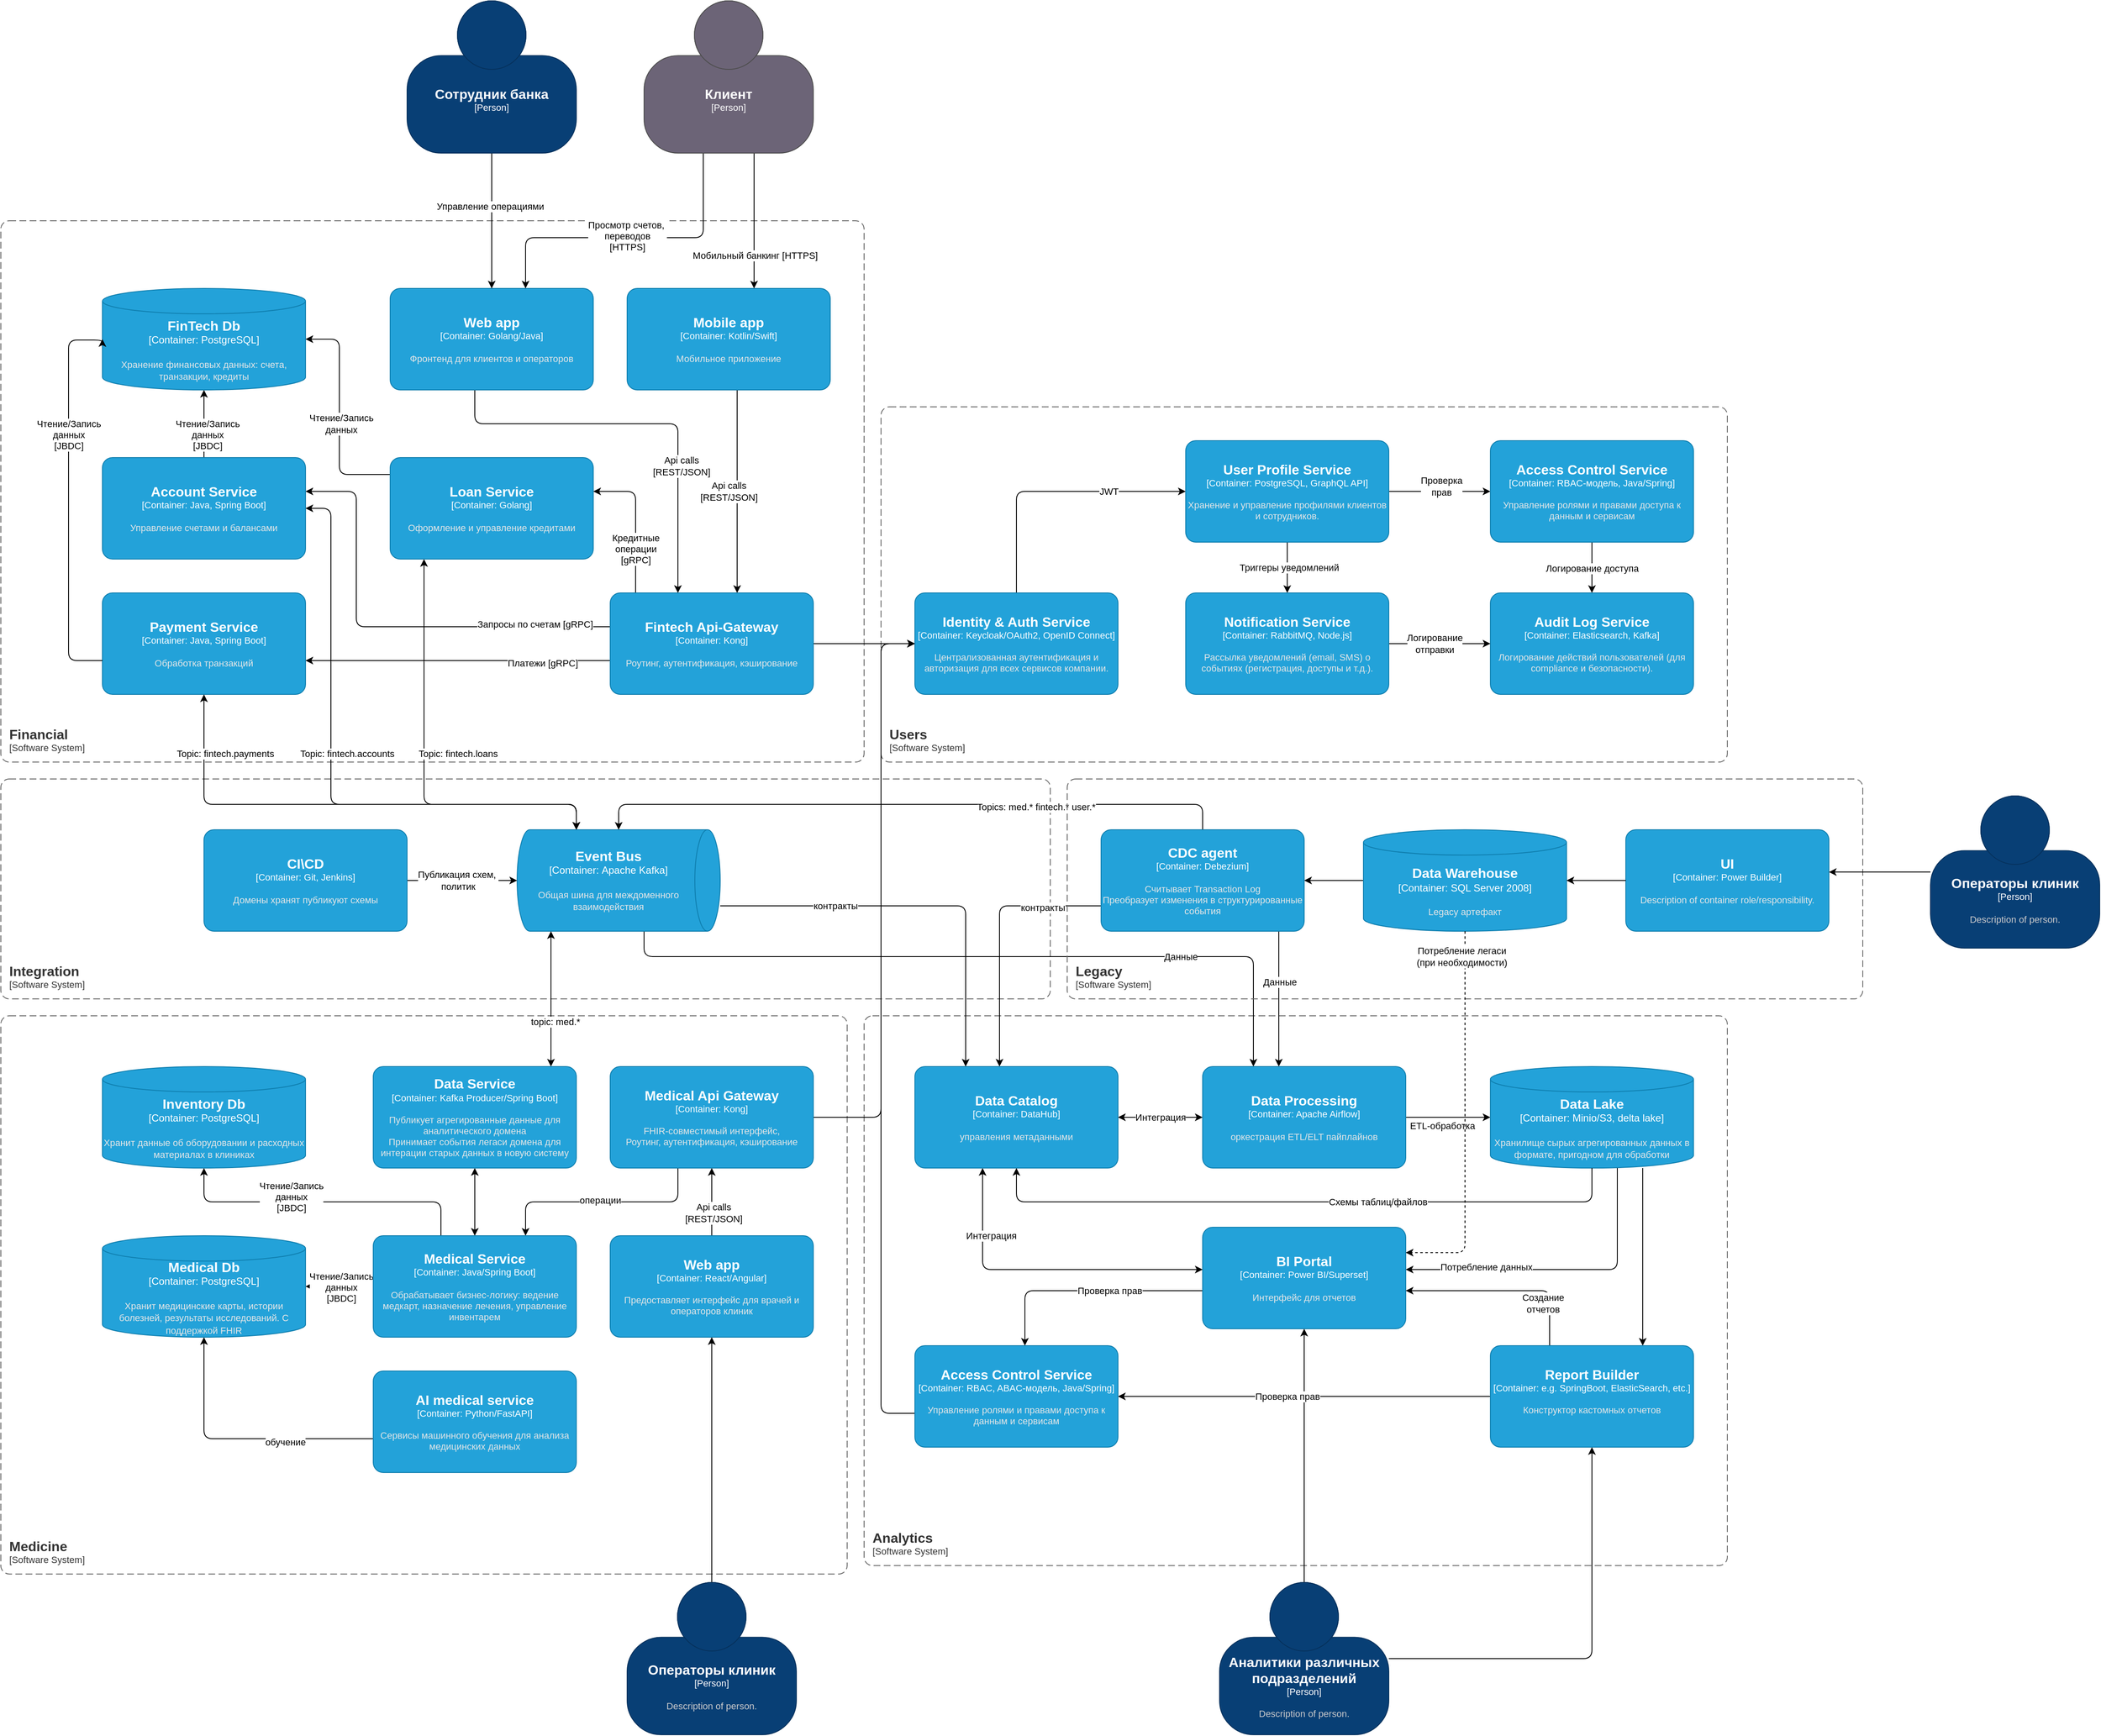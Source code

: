 <mxfile version="28.0.9">
  <diagram name="Страница — 1" id="ur8z7fvTzCxGaoSUXb8u">
    <mxGraphModel dx="4391" dy="3301" grid="1" gridSize="10" guides="1" tooltips="1" connect="1" arrows="1" fold="1" page="1" pageScale="1" pageWidth="827" pageHeight="1169" math="0" shadow="0">
      <root>
        <mxCell id="0" />
        <mxCell id="1" parent="0" />
        <object placeholders="1" c4Name="Financial" c4Type="SystemScopeBoundary" c4Application="Software System" label="&lt;font style=&quot;font-size: 16px&quot;&gt;&lt;b&gt;&lt;div style=&quot;text-align: left&quot;&gt;%c4Name%&lt;/div&gt;&lt;/b&gt;&lt;/font&gt;&lt;div style=&quot;text-align: left&quot;&gt;[%c4Application%]&lt;/div&gt;" id="8P7EJQTEe8MfBTLbJezU-1">
          <mxCell style="rounded=1;fontSize=11;whiteSpace=wrap;html=1;dashed=1;arcSize=20;fillColor=none;strokeColor=#666666;fontColor=#333333;labelBackgroundColor=none;align=left;verticalAlign=bottom;labelBorderColor=none;spacingTop=0;spacing=10;dashPattern=8 4;metaEdit=1;rotatable=0;perimeter=rectanglePerimeter;noLabel=0;labelPadding=0;allowArrows=0;connectable=0;expand=0;recursiveResize=0;editable=1;pointerEvents=0;absoluteArcSize=1;points=[[0.25,0,0],[0.5,0,0],[0.75,0,0],[1,0.25,0],[1,0.5,0],[1,0.75,0],[0.75,1,0],[0.5,1,0],[0.25,1,0],[0,0.75,0],[0,0.5,0],[0,0.25,0]];" vertex="1" parent="1">
            <mxGeometry x="-440" y="-80" width="1020" height="640" as="geometry" />
          </mxCell>
        </object>
        <object placeholders="1" c4Name="Medicine" c4Type="SystemScopeBoundary" c4Application="Software System" label="&lt;font style=&quot;font-size: 16px&quot;&gt;&lt;b&gt;&lt;div style=&quot;text-align: left&quot;&gt;%c4Name%&lt;/div&gt;&lt;/b&gt;&lt;/font&gt;&lt;div style=&quot;text-align: left&quot;&gt;[%c4Application%]&lt;/div&gt;" id="8P7EJQTEe8MfBTLbJezU-3">
          <mxCell style="rounded=1;fontSize=11;whiteSpace=wrap;html=1;dashed=1;arcSize=20;fillColor=none;strokeColor=#666666;fontColor=#333333;labelBackgroundColor=none;align=left;verticalAlign=bottom;labelBorderColor=none;spacingTop=0;spacing=10;dashPattern=8 4;metaEdit=1;rotatable=0;perimeter=rectanglePerimeter;noLabel=0;labelPadding=0;allowArrows=0;connectable=0;expand=0;recursiveResize=0;editable=1;pointerEvents=0;absoluteArcSize=1;points=[[0.25,0,0],[0.5,0,0],[0.75,0,0],[1,0.25,0],[1,0.5,0],[1,0.75,0],[0.75,1,0],[0.5,1,0],[0.25,1,0],[0,0.75,0],[0,0.5,0],[0,0.25,0]];" vertex="1" parent="1">
            <mxGeometry x="-440" y="860" width="1000" height="660" as="geometry" />
          </mxCell>
        </object>
        <object placeholders="1" c4Name="Users" c4Type="SystemScopeBoundary" c4Application="Software System" label="&lt;font style=&quot;font-size: 16px&quot;&gt;&lt;b&gt;&lt;div style=&quot;text-align: left&quot;&gt;%c4Name%&lt;/div&gt;&lt;/b&gt;&lt;/font&gt;&lt;div style=&quot;text-align: left&quot;&gt;[%c4Application%]&lt;/div&gt;" id="8P7EJQTEe8MfBTLbJezU-4">
          <mxCell style="rounded=1;fontSize=11;whiteSpace=wrap;html=1;dashed=1;arcSize=20;fillColor=none;strokeColor=#666666;fontColor=#333333;labelBackgroundColor=none;align=left;verticalAlign=bottom;labelBorderColor=none;spacingTop=0;spacing=10;dashPattern=8 4;metaEdit=1;rotatable=0;perimeter=rectanglePerimeter;noLabel=0;labelPadding=0;allowArrows=0;connectable=0;expand=0;recursiveResize=0;editable=1;pointerEvents=0;absoluteArcSize=1;points=[[0.25,0,0],[0.5,0,0],[0.75,0,0],[1,0.25,0],[1,0.5,0],[1,0.75,0],[0.75,1,0],[0.5,1,0],[0.25,1,0],[0,0.75,0],[0,0.5,0],[0,0.25,0]];" vertex="1" parent="1">
            <mxGeometry x="600" y="140" width="1000" height="420" as="geometry" />
          </mxCell>
        </object>
        <object placeholders="1" c4Name="Analytics" c4Type="SystemScopeBoundary" c4Application="Software System" label="&lt;font style=&quot;font-size: 16px&quot;&gt;&lt;b&gt;&lt;div style=&quot;text-align: left&quot;&gt;%c4Name%&lt;/div&gt;&lt;/b&gt;&lt;/font&gt;&lt;div style=&quot;text-align: left&quot;&gt;[%c4Application%]&lt;/div&gt;" id="8P7EJQTEe8MfBTLbJezU-5">
          <mxCell style="rounded=1;fontSize=11;whiteSpace=wrap;html=1;dashed=1;arcSize=20;fillColor=none;strokeColor=#666666;fontColor=#333333;labelBackgroundColor=none;align=left;verticalAlign=bottom;labelBorderColor=none;spacingTop=0;spacing=10;dashPattern=8 4;metaEdit=1;rotatable=0;perimeter=rectanglePerimeter;noLabel=0;labelPadding=0;allowArrows=0;connectable=0;expand=0;recursiveResize=0;editable=1;pointerEvents=0;absoluteArcSize=1;points=[[0.25,0,0],[0.5,0,0],[0.75,0,0],[1,0.25,0],[1,0.5,0],[1,0.75,0],[0.75,1,0],[0.5,1,0],[0.25,1,0],[0,0.75,0],[0,0.5,0],[0,0.25,0]];" vertex="1" parent="1">
            <mxGeometry x="580" y="860" width="1020" height="650" as="geometry" />
          </mxCell>
        </object>
        <object placeholders="1" c4Name="Integration" c4Type="SystemScopeBoundary" c4Application="Software System" label="&lt;font style=&quot;font-size: 16px&quot;&gt;&lt;b&gt;&lt;div style=&quot;text-align: left&quot;&gt;%c4Name%&lt;/div&gt;&lt;/b&gt;&lt;/font&gt;&lt;div style=&quot;text-align: left&quot;&gt;[%c4Application%]&lt;/div&gt;" id="8P7EJQTEe8MfBTLbJezU-6">
          <mxCell style="rounded=1;fontSize=11;whiteSpace=wrap;html=1;dashed=1;arcSize=20;fillColor=none;strokeColor=#666666;fontColor=#333333;labelBackgroundColor=none;align=left;verticalAlign=bottom;labelBorderColor=none;spacingTop=0;spacing=10;dashPattern=8 4;metaEdit=1;rotatable=0;perimeter=rectanglePerimeter;noLabel=0;labelPadding=0;allowArrows=0;connectable=0;expand=0;recursiveResize=0;editable=1;pointerEvents=0;absoluteArcSize=1;points=[[0.25,0,0],[0.5,0,0],[0.75,0,0],[1,0.25,0],[1,0.5,0],[1,0.75,0],[0.75,1,0],[0.5,1,0],[0.25,1,0],[0,0.75,0],[0,0.5,0],[0,0.25,0]];" vertex="1" parent="1">
            <mxGeometry x="-440" y="580" width="1240" height="260" as="geometry" />
          </mxCell>
        </object>
        <mxCell id="8P7EJQTEe8MfBTLbJezU-14" style="edgeStyle=orthogonalEdgeStyle;rounded=1;orthogonalLoop=1;jettySize=auto;html=1;curved=0;" edge="1" parent="1" source="8P7EJQTEe8MfBTLbJezU-7" target="8P7EJQTEe8MfBTLbJezU-8">
          <mxGeometry relative="1" as="geometry">
            <Array as="points">
              <mxPoint x="760" y="240" />
            </Array>
          </mxGeometry>
        </mxCell>
        <mxCell id="8P7EJQTEe8MfBTLbJezU-15" value="JWT" style="edgeLabel;html=1;align=center;verticalAlign=middle;resizable=0;points=[];" vertex="1" connectable="0" parent="8P7EJQTEe8MfBTLbJezU-14">
          <mxGeometry x="-0.011" relative="1" as="geometry">
            <mxPoint x="71" as="offset" />
          </mxGeometry>
        </mxCell>
        <object placeholders="1" c4Name="Identity &amp; Auth Service" c4Type="Container" c4Technology="Keycloak/OAuth2, OpenID Connect" c4Description="Централизованная аутентификация и авторизация для всех сервисов компании." label="&lt;font style=&quot;font-size: 16px&quot;&gt;&lt;b&gt;%c4Name%&lt;/b&gt;&lt;/font&gt;&lt;div&gt;[%c4Type%: %c4Technology%]&lt;/div&gt;&lt;br&gt;&lt;div&gt;&lt;font style=&quot;font-size: 11px&quot;&gt;&lt;font color=&quot;#E6E6E6&quot;&gt;%c4Description%&lt;/font&gt;&lt;/div&gt;" id="8P7EJQTEe8MfBTLbJezU-7">
          <mxCell style="rounded=1;whiteSpace=wrap;html=1;fontSize=11;labelBackgroundColor=none;fillColor=#23A2D9;fontColor=#ffffff;align=center;arcSize=10;strokeColor=#0E7DAD;metaEdit=1;resizable=0;points=[[0.25,0,0],[0.5,0,0],[0.75,0,0],[1,0.25,0],[1,0.5,0],[1,0.75,0],[0.75,1,0],[0.5,1,0],[0.25,1,0],[0,0.75,0],[0,0.5,0],[0,0.25,0]];" vertex="1" parent="1">
            <mxGeometry x="640" y="360" width="240" height="120" as="geometry" />
          </mxCell>
        </object>
        <mxCell id="8P7EJQTEe8MfBTLbJezU-16" style="edgeStyle=orthogonalEdgeStyle;rounded=0;orthogonalLoop=1;jettySize=auto;html=1;" edge="1" parent="1" source="8P7EJQTEe8MfBTLbJezU-8" target="8P7EJQTEe8MfBTLbJezU-9">
          <mxGeometry relative="1" as="geometry" />
        </mxCell>
        <mxCell id="8P7EJQTEe8MfBTLbJezU-17" value="Проверка&lt;div&gt;прав&lt;/div&gt;" style="edgeLabel;html=1;align=center;verticalAlign=middle;resizable=0;points=[];" vertex="1" connectable="0" parent="8P7EJQTEe8MfBTLbJezU-16">
          <mxGeometry x="0.072" y="3" relative="1" as="geometry">
            <mxPoint x="-3" y="-3" as="offset" />
          </mxGeometry>
        </mxCell>
        <mxCell id="8P7EJQTEe8MfBTLbJezU-24" style="edgeStyle=orthogonalEdgeStyle;rounded=0;orthogonalLoop=1;jettySize=auto;html=1;" edge="1" parent="1" source="8P7EJQTEe8MfBTLbJezU-8" target="8P7EJQTEe8MfBTLbJezU-13">
          <mxGeometry relative="1" as="geometry" />
        </mxCell>
        <mxCell id="8P7EJQTEe8MfBTLbJezU-25" value="Триггеры уведомлений" style="edgeLabel;html=1;align=center;verticalAlign=middle;resizable=0;points=[];" vertex="1" connectable="0" parent="8P7EJQTEe8MfBTLbJezU-24">
          <mxGeometry x="-0.003" y="2" relative="1" as="geometry">
            <mxPoint as="offset" />
          </mxGeometry>
        </mxCell>
        <object placeholders="1" c4Name="User Profile Service" c4Type="Container" c4Technology="PostgreSQL, GraphQL API" c4Description="Хранение и управление профилями клиентов и сотрудников." label="&lt;font style=&quot;font-size: 16px&quot;&gt;&lt;b&gt;%c4Name%&lt;/b&gt;&lt;/font&gt;&lt;div&gt;[%c4Type%: %c4Technology%]&lt;/div&gt;&lt;br&gt;&lt;div&gt;&lt;font style=&quot;font-size: 11px&quot;&gt;&lt;font color=&quot;#E6E6E6&quot;&gt;%c4Description%&lt;/font&gt;&lt;/div&gt;" id="8P7EJQTEe8MfBTLbJezU-8">
          <mxCell style="rounded=1;whiteSpace=wrap;html=1;fontSize=11;labelBackgroundColor=none;fillColor=#23A2D9;fontColor=#ffffff;align=center;arcSize=10;strokeColor=#0E7DAD;metaEdit=1;resizable=0;points=[[0.25,0,0],[0.5,0,0],[0.75,0,0],[1,0.25,0],[1,0.5,0],[1,0.75,0],[0.75,1,0],[0.5,1,0],[0.25,1,0],[0,0.75,0],[0,0.5,0],[0,0.25,0]];" vertex="1" parent="1">
            <mxGeometry x="960" y="180" width="240" height="120" as="geometry" />
          </mxCell>
        </object>
        <mxCell id="8P7EJQTEe8MfBTLbJezU-20" style="edgeStyle=orthogonalEdgeStyle;rounded=0;orthogonalLoop=1;jettySize=auto;html=1;" edge="1" parent="1" source="8P7EJQTEe8MfBTLbJezU-9" target="8P7EJQTEe8MfBTLbJezU-12">
          <mxGeometry relative="1" as="geometry" />
        </mxCell>
        <mxCell id="8P7EJQTEe8MfBTLbJezU-21" value="Логирование доступа" style="edgeLabel;html=1;align=center;verticalAlign=middle;resizable=0;points=[];" vertex="1" connectable="0" parent="8P7EJQTEe8MfBTLbJezU-20">
          <mxGeometry x="0.022" relative="1" as="geometry">
            <mxPoint as="offset" />
          </mxGeometry>
        </mxCell>
        <object placeholders="1" c4Name="Access Control Service" c4Type="Container" c4Technology="RBAC-модель, Java/Spring" c4Description="Управление ролями и правами доступа к данным и сервисам" label="&lt;font style=&quot;font-size: 16px&quot;&gt;&lt;b&gt;%c4Name%&lt;/b&gt;&lt;/font&gt;&lt;div&gt;[%c4Type%: %c4Technology%]&lt;/div&gt;&lt;br&gt;&lt;div&gt;&lt;font style=&quot;font-size: 11px&quot;&gt;&lt;font color=&quot;#E6E6E6&quot;&gt;%c4Description%&lt;/font&gt;&lt;/div&gt;" id="8P7EJQTEe8MfBTLbJezU-9">
          <mxCell style="rounded=1;whiteSpace=wrap;html=1;fontSize=11;labelBackgroundColor=none;fillColor=#23A2D9;fontColor=#ffffff;align=center;arcSize=10;strokeColor=#0E7DAD;metaEdit=1;resizable=0;points=[[0.25,0,0],[0.5,0,0],[0.75,0,0],[1,0.25,0],[1,0.5,0],[1,0.75,0],[0.75,1,0],[0.5,1,0],[0.25,1,0],[0,0.75,0],[0,0.5,0],[0,0.25,0]];" vertex="1" parent="1">
            <mxGeometry x="1320" y="180" width="240" height="120" as="geometry" />
          </mxCell>
        </object>
        <object placeholders="1" c4Name="Audit Log Service" c4Type="Container" c4Technology="Elasticsearch, Kafka" c4Description="Логирование действий пользователей (для compliance и безопасности)." label="&lt;font style=&quot;font-size: 16px&quot;&gt;&lt;b&gt;%c4Name%&lt;/b&gt;&lt;/font&gt;&lt;div&gt;[%c4Type%: %c4Technology%]&lt;/div&gt;&lt;br&gt;&lt;div&gt;&lt;font style=&quot;font-size: 11px&quot;&gt;&lt;font color=&quot;#E6E6E6&quot;&gt;%c4Description%&lt;/font&gt;&lt;/div&gt;" id="8P7EJQTEe8MfBTLbJezU-12">
          <mxCell style="rounded=1;whiteSpace=wrap;html=1;fontSize=11;labelBackgroundColor=none;fillColor=#23A2D9;fontColor=#ffffff;align=center;arcSize=10;strokeColor=#0E7DAD;metaEdit=1;resizable=0;points=[[0.25,0,0],[0.5,0,0],[0.75,0,0],[1,0.25,0],[1,0.5,0],[1,0.75,0],[0.75,1,0],[0.5,1,0],[0.25,1,0],[0,0.75,0],[0,0.5,0],[0,0.25,0]];" vertex="1" parent="1">
            <mxGeometry x="1320" y="360" width="240" height="120" as="geometry" />
          </mxCell>
        </object>
        <mxCell id="8P7EJQTEe8MfBTLbJezU-22" style="edgeStyle=orthogonalEdgeStyle;rounded=0;orthogonalLoop=1;jettySize=auto;html=1;" edge="1" parent="1" source="8P7EJQTEe8MfBTLbJezU-13" target="8P7EJQTEe8MfBTLbJezU-12">
          <mxGeometry relative="1" as="geometry" />
        </mxCell>
        <mxCell id="8P7EJQTEe8MfBTLbJezU-23" value="Логирование&lt;div&gt;отправки&lt;/div&gt;" style="edgeLabel;html=1;align=center;verticalAlign=middle;resizable=0;points=[];" vertex="1" connectable="0" parent="8P7EJQTEe8MfBTLbJezU-22">
          <mxGeometry x="-0.311" relative="1" as="geometry">
            <mxPoint x="12" as="offset" />
          </mxGeometry>
        </mxCell>
        <object placeholders="1" c4Name="Notification Service" c4Type="Container" c4Technology="RabbitMQ, Node.js" c4Description="Рассылка уведомлений (email, SMS) о событиях (регистрация, доступы и т.д.).&#xa;" label="&lt;font style=&quot;font-size: 16px&quot;&gt;&lt;b&gt;%c4Name%&lt;/b&gt;&lt;/font&gt;&lt;div&gt;[%c4Type%: %c4Technology%]&lt;/div&gt;&lt;br&gt;&lt;div&gt;&lt;font style=&quot;font-size: 11px&quot;&gt;&lt;font color=&quot;#E6E6E6&quot;&gt;%c4Description%&lt;/font&gt;&lt;/div&gt;" id="8P7EJQTEe8MfBTLbJezU-13">
          <mxCell style="rounded=1;whiteSpace=wrap;html=1;fontSize=11;labelBackgroundColor=none;fillColor=#23A2D9;fontColor=#ffffff;align=center;arcSize=10;strokeColor=#0E7DAD;metaEdit=1;resizable=0;points=[[0.25,0,0],[0.5,0,0],[0.75,0,0],[1,0.25,0],[1,0.5,0],[1,0.75,0],[0.75,1,0],[0.5,1,0],[0.25,1,0],[0,0.75,0],[0,0.5,0],[0,0.25,0]];" vertex="1" parent="1">
            <mxGeometry x="960" y="360" width="240" height="120" as="geometry" />
          </mxCell>
        </object>
        <mxCell id="8P7EJQTEe8MfBTLbJezU-39" style="edgeStyle=orthogonalEdgeStyle;rounded=1;orthogonalLoop=1;jettySize=auto;html=1;curved=0;" edge="1" parent="1" source="8P7EJQTEe8MfBTLbJezU-26" target="8P7EJQTEe8MfBTLbJezU-32">
          <mxGeometry relative="1" as="geometry">
            <Array as="points">
              <mxPoint x="310" y="240" />
            </Array>
          </mxGeometry>
        </mxCell>
        <mxCell id="8P7EJQTEe8MfBTLbJezU-62" value="Кредитные&lt;div&gt;операции&lt;/div&gt;&lt;div&gt;[gRPC]&lt;/div&gt;" style="edgeLabel;html=1;align=center;verticalAlign=middle;resizable=0;points=[];" vertex="1" connectable="0" parent="8P7EJQTEe8MfBTLbJezU-39">
          <mxGeometry x="-0.197" y="1" relative="1" as="geometry">
            <mxPoint x="1" y="16" as="offset" />
          </mxGeometry>
        </mxCell>
        <mxCell id="8P7EJQTEe8MfBTLbJezU-40" style="edgeStyle=orthogonalEdgeStyle;rounded=1;orthogonalLoop=1;jettySize=auto;html=1;curved=0;" edge="1" parent="1" source="8P7EJQTEe8MfBTLbJezU-26" target="8P7EJQTEe8MfBTLbJezU-31">
          <mxGeometry relative="1" as="geometry">
            <Array as="points">
              <mxPoint x="140" y="440" />
              <mxPoint x="140" y="440" />
            </Array>
          </mxGeometry>
        </mxCell>
        <mxCell id="8P7EJQTEe8MfBTLbJezU-61" value="Платежи [gRPC]" style="edgeLabel;html=1;align=center;verticalAlign=middle;resizable=0;points=[];" vertex="1" connectable="0" parent="8P7EJQTEe8MfBTLbJezU-40">
          <mxGeometry x="0.137" y="3" relative="1" as="geometry">
            <mxPoint x="124" as="offset" />
          </mxGeometry>
        </mxCell>
        <mxCell id="8P7EJQTEe8MfBTLbJezU-41" style="edgeStyle=orthogonalEdgeStyle;rounded=1;orthogonalLoop=1;jettySize=auto;html=1;curved=0;" edge="1" parent="1" source="8P7EJQTEe8MfBTLbJezU-26" target="8P7EJQTEe8MfBTLbJezU-33">
          <mxGeometry relative="1" as="geometry">
            <Array as="points">
              <mxPoint x="-20" y="400" />
              <mxPoint x="-20" y="240" />
            </Array>
          </mxGeometry>
        </mxCell>
        <mxCell id="8P7EJQTEe8MfBTLbJezU-60" value="Запросы по счетам [gRPC]" style="edgeLabel;html=1;align=center;verticalAlign=middle;resizable=0;points=[];" vertex="1" connectable="0" parent="8P7EJQTEe8MfBTLbJezU-41">
          <mxGeometry x="-0.142" y="-3" relative="1" as="geometry">
            <mxPoint x="134" as="offset" />
          </mxGeometry>
        </mxCell>
        <mxCell id="8P7EJQTEe8MfBTLbJezU-48" style="edgeStyle=orthogonalEdgeStyle;rounded=1;orthogonalLoop=1;jettySize=auto;html=1;curved=0;" edge="1" parent="1" source="8P7EJQTEe8MfBTLbJezU-26" target="8P7EJQTEe8MfBTLbJezU-7">
          <mxGeometry relative="1" as="geometry">
            <mxPoint x="530" y="680" as="targetPoint" />
            <Array as="points">
              <mxPoint x="630" y="420" />
              <mxPoint x="630" y="420" />
            </Array>
          </mxGeometry>
        </mxCell>
        <object placeholders="1" c4Name="Fintech Api-Gateway" c4Type="Container" c4Technology="Kong" c4Description="Роутинг, аутентификация, кэширование" label="&lt;font style=&quot;font-size: 16px&quot;&gt;&lt;b&gt;%c4Name%&lt;/b&gt;&lt;/font&gt;&lt;div&gt;[%c4Type%: %c4Technology%]&lt;/div&gt;&lt;br&gt;&lt;div&gt;&lt;font style=&quot;font-size: 11px&quot;&gt;&lt;font color=&quot;#E6E6E6&quot;&gt;%c4Description%&lt;/font&gt;&lt;/div&gt;" id="8P7EJQTEe8MfBTLbJezU-26">
          <mxCell style="rounded=1;whiteSpace=wrap;html=1;fontSize=11;labelBackgroundColor=none;fillColor=#23A2D9;fontColor=#ffffff;align=center;arcSize=10;strokeColor=#0E7DAD;metaEdit=1;resizable=0;points=[[0.25,0,0],[0.5,0,0],[0.75,0,0],[1,0.25,0],[1,0.5,0],[1,0.75,0],[0.75,1,0],[0.5,1,0],[0.25,1,0],[0,0.75,0],[0,0.5,0],[0,0.25,0]];" vertex="1" parent="1">
            <mxGeometry x="280" y="360" width="240" height="120" as="geometry" />
          </mxCell>
        </object>
        <mxCell id="8P7EJQTEe8MfBTLbJezU-30" style="edgeStyle=orthogonalEdgeStyle;rounded=1;orthogonalLoop=1;jettySize=auto;html=1;curved=0;" edge="1" parent="1" source="8P7EJQTEe8MfBTLbJezU-29" target="8P7EJQTEe8MfBTLbJezU-26">
          <mxGeometry relative="1" as="geometry">
            <Array as="points">
              <mxPoint x="120" y="160" />
              <mxPoint x="360" y="160" />
            </Array>
          </mxGeometry>
        </mxCell>
        <mxCell id="8P7EJQTEe8MfBTLbJezU-59" value="Api calls&lt;br&gt;[REST/JSON]" style="edgeLabel;html=1;align=center;verticalAlign=middle;resizable=0;points=[];" vertex="1" connectable="0" parent="8P7EJQTEe8MfBTLbJezU-30">
          <mxGeometry x="0.457" y="4" relative="1" as="geometry">
            <mxPoint y="-20" as="offset" />
          </mxGeometry>
        </mxCell>
        <object placeholders="1" c4Name="Web app" c4Type="Container" c4Technology="Golang/Java" c4Description="Фронтенд для клиентов и операторов" label="&lt;font style=&quot;font-size: 16px&quot;&gt;&lt;b&gt;%c4Name%&lt;/b&gt;&lt;/font&gt;&lt;div&gt;[%c4Type%: %c4Technology%]&lt;/div&gt;&lt;br&gt;&lt;div&gt;&lt;font style=&quot;font-size: 11px&quot;&gt;&lt;font color=&quot;#E6E6E6&quot;&gt;%c4Description%&lt;/font&gt;&lt;/div&gt;" id="8P7EJQTEe8MfBTLbJezU-29">
          <mxCell style="rounded=1;whiteSpace=wrap;html=1;fontSize=11;labelBackgroundColor=none;fillColor=#23A2D9;fontColor=#ffffff;align=center;arcSize=10;strokeColor=#0E7DAD;metaEdit=1;resizable=0;points=[[0.25,0,0],[0.5,0,0],[0.75,0,0],[1,0.25,0],[1,0.5,0],[1,0.75,0],[0.75,1,0],[0.5,1,0],[0.25,1,0],[0,0.75,0],[0,0.5,0],[0,0.25,0]];" vertex="1" parent="1">
            <mxGeometry x="20" width="240" height="120" as="geometry" />
          </mxCell>
        </object>
        <object placeholders="1" c4Name="Payment Service" c4Type="Container" c4Technology="Java, Spring Boot" c4Description="Обработка транзакций" label="&lt;font style=&quot;font-size: 16px&quot;&gt;&lt;b&gt;%c4Name%&lt;/b&gt;&lt;/font&gt;&lt;div&gt;[%c4Type%: %c4Technology%]&lt;/div&gt;&lt;br&gt;&lt;div&gt;&lt;font style=&quot;font-size: 11px&quot;&gt;&lt;font color=&quot;#E6E6E6&quot;&gt;%c4Description%&lt;/font&gt;&lt;/div&gt;" id="8P7EJQTEe8MfBTLbJezU-31">
          <mxCell style="rounded=1;whiteSpace=wrap;html=1;fontSize=11;labelBackgroundColor=none;fillColor=#23A2D9;fontColor=#ffffff;align=center;arcSize=10;strokeColor=#0E7DAD;metaEdit=1;resizable=0;points=[[0.25,0,0],[0.5,0,0],[0.75,0,0],[1,0.25,0],[1,0.5,0],[1,0.75,0],[0.75,1,0],[0.5,1,0],[0.25,1,0],[0,0.75,0],[0,0.5,0],[0,0.25,0]];" vertex="1" parent="1">
            <mxGeometry x="-320" y="360" width="240" height="120" as="geometry" />
          </mxCell>
        </object>
        <mxCell id="8P7EJQTEe8MfBTLbJezU-46" style="edgeStyle=orthogonalEdgeStyle;rounded=1;orthogonalLoop=1;jettySize=auto;html=1;curved=0;" edge="1" parent="1" source="8P7EJQTEe8MfBTLbJezU-32" target="8P7EJQTEe8MfBTLbJezU-35">
          <mxGeometry relative="1" as="geometry">
            <Array as="points">
              <mxPoint x="-40" y="220" />
              <mxPoint x="-40" y="60" />
            </Array>
          </mxGeometry>
        </mxCell>
        <mxCell id="8P7EJQTEe8MfBTLbJezU-64" value="Чтение/Запись&lt;div&gt;данных&lt;/div&gt;" style="edgeLabel;html=1;align=center;verticalAlign=middle;resizable=0;points=[];" vertex="1" connectable="0" parent="8P7EJQTEe8MfBTLbJezU-46">
          <mxGeometry x="0.089" y="-2" relative="1" as="geometry">
            <mxPoint y="21" as="offset" />
          </mxGeometry>
        </mxCell>
        <mxCell id="8P7EJQTEe8MfBTLbJezU-69" style="edgeStyle=orthogonalEdgeStyle;rounded=1;orthogonalLoop=1;jettySize=auto;html=1;curved=0;startArrow=classic;startFill=1;" edge="1" parent="1" source="8P7EJQTEe8MfBTLbJezU-32" target="8P7EJQTEe8MfBTLbJezU-36">
          <mxGeometry relative="1" as="geometry">
            <Array as="points">
              <mxPoint x="60" y="610" />
              <mxPoint x="240" y="610" />
            </Array>
          </mxGeometry>
        </mxCell>
        <mxCell id="8P7EJQTEe8MfBTLbJezU-72" value="Topic: fintech.loans" style="edgeLabel;html=1;align=center;verticalAlign=middle;resizable=0;points=[];" vertex="1" connectable="0" parent="8P7EJQTEe8MfBTLbJezU-69">
          <mxGeometry x="0.344" y="-1" relative="1" as="geometry">
            <mxPoint x="-6" y="-61" as="offset" />
          </mxGeometry>
        </mxCell>
        <object placeholders="1" c4Name="Loan Service" c4Type="Container" c4Technology="Golang" c4Description="Оформление и управление кредитами" label="&lt;font style=&quot;font-size: 16px&quot;&gt;&lt;b&gt;%c4Name%&lt;/b&gt;&lt;/font&gt;&lt;div&gt;[%c4Type%: %c4Technology%]&lt;/div&gt;&lt;br&gt;&lt;div&gt;&lt;font style=&quot;font-size: 11px&quot;&gt;&lt;font color=&quot;#E6E6E6&quot;&gt;%c4Description%&lt;/font&gt;&lt;/div&gt;" id="8P7EJQTEe8MfBTLbJezU-32">
          <mxCell style="rounded=1;whiteSpace=wrap;html=1;fontSize=11;labelBackgroundColor=none;fillColor=#23A2D9;fontColor=#ffffff;align=center;arcSize=10;strokeColor=#0E7DAD;metaEdit=1;resizable=0;points=[[0.25,0,0],[0.5,0,0],[0.75,0,0],[1,0.25,0],[1,0.5,0],[1,0.75,0],[0.75,1,0],[0.5,1,0],[0.25,1,0],[0,0.75,0],[0,0.5,0],[0,0.25,0]];" vertex="1" parent="1">
            <mxGeometry x="20" y="200" width="240" height="120" as="geometry" />
          </mxCell>
        </object>
        <mxCell id="8P7EJQTEe8MfBTLbJezU-45" style="edgeStyle=orthogonalEdgeStyle;rounded=1;orthogonalLoop=1;jettySize=auto;html=1;curved=0;" edge="1" parent="1" source="8P7EJQTEe8MfBTLbJezU-33" target="8P7EJQTEe8MfBTLbJezU-35">
          <mxGeometry relative="1" as="geometry" />
        </mxCell>
        <mxCell id="8P7EJQTEe8MfBTLbJezU-65" value="Чтение/Запись&lt;div&gt;данных&lt;/div&gt;&lt;div&gt;[JBDC]&lt;/div&gt;" style="edgeLabel;html=1;align=center;verticalAlign=middle;resizable=0;points=[];" vertex="1" connectable="0" parent="8P7EJQTEe8MfBTLbJezU-45">
          <mxGeometry x="-0.308" y="-4" relative="1" as="geometry">
            <mxPoint as="offset" />
          </mxGeometry>
        </mxCell>
        <mxCell id="8P7EJQTEe8MfBTLbJezU-68" style="edgeStyle=orthogonalEdgeStyle;rounded=1;orthogonalLoop=1;jettySize=auto;html=1;curved=0;startArrow=classic;startFill=1;" edge="1" parent="1" source="8P7EJQTEe8MfBTLbJezU-33" target="8P7EJQTEe8MfBTLbJezU-36">
          <mxGeometry relative="1" as="geometry">
            <Array as="points">
              <mxPoint x="-50" y="260" />
              <mxPoint x="-50" y="610" />
              <mxPoint x="240" y="610" />
            </Array>
          </mxGeometry>
        </mxCell>
        <object placeholders="1" c4Name="Account Service" c4Type="Container" c4Technology="Java, Spring Boot" c4Description="Управление счетами и балансами" label="&lt;font style=&quot;font-size: 16px&quot;&gt;&lt;b&gt;%c4Name%&lt;/b&gt;&lt;/font&gt;&lt;div&gt;[%c4Type%: %c4Technology%]&lt;/div&gt;&lt;br&gt;&lt;div&gt;&lt;font style=&quot;font-size: 11px&quot;&gt;&lt;font color=&quot;#E6E6E6&quot;&gt;%c4Description%&lt;/font&gt;&lt;/div&gt;" id="8P7EJQTEe8MfBTLbJezU-33">
          <mxCell style="rounded=1;whiteSpace=wrap;html=1;fontSize=11;labelBackgroundColor=none;fillColor=#23A2D9;fontColor=#ffffff;align=center;arcSize=10;strokeColor=#0E7DAD;metaEdit=1;resizable=0;points=[[0.25,0,0],[0.5,0,0],[0.75,0,0],[1,0.25,0],[1,0.5,0],[1,0.75,0],[0.75,1,0],[0.5,1,0],[0.25,1,0],[0,0.75,0],[0,0.5,0],[0,0.25,0]];" vertex="1" parent="1">
            <mxGeometry x="-320" y="200" width="240" height="120" as="geometry" />
          </mxCell>
        </object>
        <mxCell id="8P7EJQTEe8MfBTLbJezU-37" style="edgeStyle=orthogonalEdgeStyle;rounded=1;orthogonalLoop=1;jettySize=auto;html=1;curved=0;" edge="1" parent="1" source="8P7EJQTEe8MfBTLbJezU-34" target="8P7EJQTEe8MfBTLbJezU-26">
          <mxGeometry relative="1" as="geometry">
            <Array as="points">
              <mxPoint x="430" y="230" />
              <mxPoint x="430" y="230" />
            </Array>
          </mxGeometry>
        </mxCell>
        <mxCell id="8P7EJQTEe8MfBTLbJezU-58" value="Api calls&lt;div&gt;[REST/JSON]&lt;/div&gt;" style="edgeLabel;html=1;align=center;verticalAlign=middle;resizable=0;points=[];" vertex="1" connectable="0" parent="8P7EJQTEe8MfBTLbJezU-37">
          <mxGeometry x="-0.109" y="-2" relative="1" as="geometry">
            <mxPoint x="-8" y="13" as="offset" />
          </mxGeometry>
        </mxCell>
        <object placeholders="1" c4Name="Mobile app" c4Type="Container" c4Technology="Kotlin/Swift" c4Description="Мобильное приложение" label="&lt;font style=&quot;font-size: 16px&quot;&gt;&lt;b&gt;%c4Name%&lt;/b&gt;&lt;/font&gt;&lt;div&gt;[%c4Type%: %c4Technology%]&lt;/div&gt;&lt;br&gt;&lt;div&gt;&lt;font style=&quot;font-size: 11px&quot;&gt;&lt;font color=&quot;#E6E6E6&quot;&gt;%c4Description%&lt;/font&gt;&lt;/div&gt;" id="8P7EJQTEe8MfBTLbJezU-34">
          <mxCell style="rounded=1;whiteSpace=wrap;html=1;fontSize=11;labelBackgroundColor=none;fillColor=#23A2D9;fontColor=#ffffff;align=center;arcSize=10;strokeColor=#0E7DAD;metaEdit=1;resizable=0;points=[[0.25,0,0],[0.5,0,0],[0.75,0,0],[1,0.25,0],[1,0.5,0],[1,0.75,0],[0.75,1,0],[0.5,1,0],[0.25,1,0],[0,0.75,0],[0,0.5,0],[0,0.25,0]];" vertex="1" parent="1">
            <mxGeometry x="300" width="240" height="120" as="geometry" />
          </mxCell>
        </object>
        <object placeholders="1" c4Name="FinTech Db" c4Type="Container" c4Technology="PostgreSQL" c4Description="Хранение финансовых данных: счета, транзакции, кредиты" label="&lt;font style=&quot;font-size: 16px&quot;&gt;&lt;b&gt;%c4Name%&lt;/b&gt;&lt;/font&gt;&lt;div&gt;[%c4Type%:&amp;nbsp;%c4Technology%]&lt;/div&gt;&lt;br&gt;&lt;div&gt;&lt;font style=&quot;font-size: 11px&quot;&gt;&lt;font color=&quot;#E6E6E6&quot;&gt;%c4Description%&lt;/font&gt;&lt;/div&gt;" id="8P7EJQTEe8MfBTLbJezU-35">
          <mxCell style="shape=cylinder3;size=15;whiteSpace=wrap;html=1;boundedLbl=1;rounded=0;labelBackgroundColor=none;fillColor=#23A2D9;fontSize=12;fontColor=#ffffff;align=center;strokeColor=#0E7DAD;metaEdit=1;points=[[0.5,0,0],[1,0.25,0],[1,0.5,0],[1,0.75,0],[0.5,1,0],[0,0.75,0],[0,0.5,0],[0,0.25,0]];resizable=0;" vertex="1" parent="1">
            <mxGeometry x="-320" width="240" height="120" as="geometry" />
          </mxCell>
        </object>
        <mxCell id="8P7EJQTEe8MfBTLbJezU-192" style="edgeStyle=orthogonalEdgeStyle;rounded=1;orthogonalLoop=1;jettySize=auto;html=1;curved=0;" edge="1" parent="1" source="8P7EJQTEe8MfBTLbJezU-36" target="8P7EJQTEe8MfBTLbJezU-185">
          <mxGeometry relative="1" as="geometry">
            <Array as="points">
              <mxPoint x="320" y="790" />
              <mxPoint x="1040" y="790" />
            </Array>
          </mxGeometry>
        </mxCell>
        <mxCell id="8P7EJQTEe8MfBTLbJezU-194" value="Данные" style="edgeLabel;html=1;align=center;verticalAlign=middle;resizable=0;points=[];" vertex="1" connectable="0" parent="8P7EJQTEe8MfBTLbJezU-192">
          <mxGeometry x="-0.043" y="3" relative="1" as="geometry">
            <mxPoint x="243" y="3" as="offset" />
          </mxGeometry>
        </mxCell>
        <mxCell id="8P7EJQTEe8MfBTLbJezU-197" style="edgeStyle=orthogonalEdgeStyle;rounded=1;orthogonalLoop=1;jettySize=auto;html=1;curved=0;" edge="1" parent="1" source="8P7EJQTEe8MfBTLbJezU-36" target="8P7EJQTEe8MfBTLbJezU-184">
          <mxGeometry relative="1" as="geometry">
            <Array as="points">
              <mxPoint x="700" y="730" />
            </Array>
          </mxGeometry>
        </mxCell>
        <mxCell id="8P7EJQTEe8MfBTLbJezU-198" value="контракты" style="edgeLabel;html=1;align=center;verticalAlign=middle;resizable=0;points=[];fontFamily=Helvetica;fontSize=11;fontColor=default;labelBackgroundColor=default;" vertex="1" connectable="0" parent="8P7EJQTEe8MfBTLbJezU-197">
          <mxGeometry x="-0.504" y="-5" relative="1" as="geometry">
            <mxPoint x="17" y="-5" as="offset" />
          </mxGeometry>
        </mxCell>
        <object placeholders="1" c4Name="Event Bus" c4Type="Container" c4Technology="Apache Kafka" c4Description="Общая шина для междоменного взаимодействия" label="&lt;font style=&quot;font-size: 16px&quot;&gt;&lt;b&gt;%c4Name%&lt;/b&gt;&lt;/font&gt;&lt;div&gt;[%c4Type%:&amp;nbsp;%c4Technology%]&lt;/div&gt;&lt;br&gt;&lt;div&gt;&lt;font style=&quot;font-size: 11px&quot;&gt;&lt;font color=&quot;#E6E6E6&quot;&gt;%c4Description%&lt;/font&gt;&lt;/div&gt;" id="8P7EJQTEe8MfBTLbJezU-36">
          <mxCell style="shape=cylinder3;size=15;direction=south;whiteSpace=wrap;html=1;boundedLbl=1;rounded=0;labelBackgroundColor=none;fillColor=#23A2D9;fontSize=12;fontColor=#ffffff;align=center;strokeColor=#0E7DAD;metaEdit=1;points=[[0.5,0,0],[1,0.25,0],[1,0.5,0],[1,0.75,0],[0.5,1,0],[0,0.75,0],[0,0.5,0],[0,0.25,0]];resizable=0;" vertex="1" parent="1">
            <mxGeometry x="170" y="640" width="240" height="120" as="geometry" />
          </mxCell>
        </object>
        <mxCell id="8P7EJQTEe8MfBTLbJezU-74" style="edgeStyle=orthogonalEdgeStyle;rounded=1;orthogonalLoop=1;jettySize=auto;html=1;curved=0;" edge="1" parent="1" source="8P7EJQTEe8MfBTLbJezU-43" target="8P7EJQTEe8MfBTLbJezU-7">
          <mxGeometry relative="1" as="geometry">
            <mxPoint x="530" y="720" as="targetPoint" />
            <Array as="points">
              <mxPoint x="600" y="980" />
              <mxPoint x="600" y="420" />
            </Array>
          </mxGeometry>
        </mxCell>
        <mxCell id="8P7EJQTEe8MfBTLbJezU-123" style="edgeStyle=orthogonalEdgeStyle;rounded=1;orthogonalLoop=1;jettySize=auto;html=1;curved=0;" edge="1" parent="1" source="8P7EJQTEe8MfBTLbJezU-43" target="8P7EJQTEe8MfBTLbJezU-76">
          <mxGeometry relative="1" as="geometry">
            <Array as="points">
              <mxPoint x="360" y="1080" />
              <mxPoint x="180" y="1080" />
            </Array>
          </mxGeometry>
        </mxCell>
        <mxCell id="8P7EJQTEe8MfBTLbJezU-219" value="операции" style="edgeLabel;html=1;align=center;verticalAlign=middle;resizable=0;points=[];fontFamily=Helvetica;fontSize=11;fontColor=default;labelBackgroundColor=default;" vertex="1" connectable="0" parent="8P7EJQTEe8MfBTLbJezU-123">
          <mxGeometry x="0.014" y="-2" relative="1" as="geometry">
            <mxPoint as="offset" />
          </mxGeometry>
        </mxCell>
        <object placeholders="1" c4Name="Medical Api Gateway" c4Type="Container" c4Technology="Kong" c4Description="FHIR-совместимый интерфейс,&#xa;Роутинг, аутентификация, кэширование" label="&lt;font style=&quot;font-size: 16px&quot;&gt;&lt;b&gt;%c4Name%&lt;/b&gt;&lt;/font&gt;&lt;div&gt;[%c4Type%: %c4Technology%]&lt;/div&gt;&lt;br&gt;&lt;div&gt;&lt;font style=&quot;font-size: 11px&quot;&gt;&lt;font color=&quot;#E6E6E6&quot;&gt;%c4Description%&lt;/font&gt;&lt;/div&gt;" id="8P7EJQTEe8MfBTLbJezU-43">
          <mxCell style="rounded=1;whiteSpace=wrap;html=1;fontSize=11;labelBackgroundColor=none;fillColor=#23A2D9;fontColor=#ffffff;align=center;arcSize=10;strokeColor=#0E7DAD;metaEdit=1;resizable=0;points=[[0.25,0,0],[0.5,0,0],[0.75,0,0],[1,0.25,0],[1,0.5,0],[1,0.75,0],[0.75,1,0],[0.5,1,0],[0.25,1,0],[0,0.75,0],[0,0.5,0],[0,0.25,0]];" vertex="1" parent="1">
            <mxGeometry x="280" y="920" width="240" height="120" as="geometry" />
          </mxCell>
        </object>
        <mxCell id="8P7EJQTEe8MfBTLbJezU-44" style="edgeStyle=orthogonalEdgeStyle;rounded=1;orthogonalLoop=1;jettySize=auto;html=1;entryX=0;entryY=0.5;entryDx=0;entryDy=0;entryPerimeter=0;curved=0;" edge="1" parent="1" source="8P7EJQTEe8MfBTLbJezU-31" target="8P7EJQTEe8MfBTLbJezU-35">
          <mxGeometry relative="1" as="geometry">
            <Array as="points">
              <mxPoint x="-360" y="440" />
              <mxPoint x="-360" y="61" />
              <mxPoint x="-320" y="61" />
            </Array>
          </mxGeometry>
        </mxCell>
        <mxCell id="8P7EJQTEe8MfBTLbJezU-66" value="Чтение/Запись&lt;div&gt;данных&lt;/div&gt;&lt;div&gt;[JBDC]&lt;/div&gt;" style="edgeLabel;html=1;align=center;verticalAlign=middle;resizable=0;points=[];" vertex="1" connectable="0" parent="8P7EJQTEe8MfBTLbJezU-44">
          <mxGeometry x="0.336" relative="1" as="geometry">
            <mxPoint as="offset" />
          </mxGeometry>
        </mxCell>
        <mxCell id="8P7EJQTEe8MfBTLbJezU-53" style="edgeStyle=orthogonalEdgeStyle;rounded=0;orthogonalLoop=1;jettySize=auto;html=1;" edge="1" parent="1" source="8P7EJQTEe8MfBTLbJezU-51" target="8P7EJQTEe8MfBTLbJezU-34">
          <mxGeometry relative="1" as="geometry">
            <Array as="points">
              <mxPoint x="450" y="-80" />
              <mxPoint x="450" y="-80" />
            </Array>
          </mxGeometry>
        </mxCell>
        <mxCell id="8P7EJQTEe8MfBTLbJezU-57" value="Мобильный банкинг [HTTPS]" style="edgeLabel;html=1;align=center;verticalAlign=middle;resizable=0;points=[];" vertex="1" connectable="0" parent="8P7EJQTEe8MfBTLbJezU-53">
          <mxGeometry x="0.515" y="1" relative="1" as="geometry">
            <mxPoint as="offset" />
          </mxGeometry>
        </mxCell>
        <mxCell id="8P7EJQTEe8MfBTLbJezU-55" style="edgeStyle=orthogonalEdgeStyle;rounded=1;orthogonalLoop=1;jettySize=auto;html=1;curved=0;" edge="1" parent="1" source="8P7EJQTEe8MfBTLbJezU-51" target="8P7EJQTEe8MfBTLbJezU-29">
          <mxGeometry relative="1" as="geometry">
            <Array as="points">
              <mxPoint x="390" y="-60" />
              <mxPoint x="180" y="-60" />
            </Array>
          </mxGeometry>
        </mxCell>
        <mxCell id="8P7EJQTEe8MfBTLbJezU-56" value="Просмотр счетов,&amp;nbsp;&lt;div&gt;переводов&lt;/div&gt;&lt;div&gt;[HTTPS]&lt;/div&gt;" style="edgeLabel;html=1;align=center;verticalAlign=middle;resizable=0;points=[];" vertex="1" connectable="0" parent="8P7EJQTEe8MfBTLbJezU-55">
          <mxGeometry x="0.302" y="-2" relative="1" as="geometry">
            <mxPoint x="51" as="offset" />
          </mxGeometry>
        </mxCell>
        <object placeholders="1" c4Name="Клиент" c4Type="Person" c4Description="" label="&lt;font style=&quot;font-size: 16px&quot;&gt;&lt;b&gt;%c4Name%&lt;/b&gt;&lt;/font&gt;&lt;div&gt;[%c4Type%]&lt;/div&gt;&lt;br&gt;&lt;div&gt;&lt;font style=&quot;font-size: 11px&quot;&gt;&lt;font color=&quot;#cccccc&quot;&gt;%c4Description%&lt;/font&gt;&lt;/div&gt;" id="8P7EJQTEe8MfBTLbJezU-51">
          <mxCell style="html=1;fontSize=11;dashed=0;whiteSpace=wrap;fillColor=#6C6477;strokeColor=#4D4D4D;fontColor=#ffffff;shape=mxgraph.c4.person2;align=center;metaEdit=1;points=[[0.5,0,0],[1,0.5,0],[1,0.75,0],[0.75,1,0],[0.5,1,0],[0.25,1,0],[0,0.75,0],[0,0.5,0]];resizable=0;" vertex="1" parent="1">
            <mxGeometry x="320" y="-340" width="200" height="180" as="geometry" />
          </mxCell>
        </object>
        <mxCell id="8P7EJQTEe8MfBTLbJezU-54" style="edgeStyle=orthogonalEdgeStyle;rounded=0;orthogonalLoop=1;jettySize=auto;html=1;" edge="1" parent="1" source="8P7EJQTEe8MfBTLbJezU-52" target="8P7EJQTEe8MfBTLbJezU-29">
          <mxGeometry relative="1" as="geometry" />
        </mxCell>
        <mxCell id="8P7EJQTEe8MfBTLbJezU-63" value="Управление операциями" style="edgeLabel;html=1;align=center;verticalAlign=middle;resizable=0;points=[];" vertex="1" connectable="0" parent="8P7EJQTEe8MfBTLbJezU-54">
          <mxGeometry x="-0.221" y="-2" relative="1" as="geometry">
            <mxPoint as="offset" />
          </mxGeometry>
        </mxCell>
        <object placeholders="1" c4Name="Сотрудник банка" c4Type="Person" c4Description="" label="&lt;font style=&quot;font-size: 16px&quot;&gt;&lt;b&gt;%c4Name%&lt;/b&gt;&lt;/font&gt;&lt;div&gt;[%c4Type%]&lt;/div&gt;&lt;br&gt;&lt;div&gt;&lt;font style=&quot;font-size: 11px&quot;&gt;&lt;font color=&quot;#cccccc&quot;&gt;%c4Description%&lt;/font&gt;&lt;/div&gt;" id="8P7EJQTEe8MfBTLbJezU-52">
          <mxCell style="html=1;fontSize=11;dashed=0;whiteSpace=wrap;fillColor=#083F75;strokeColor=#06315C;fontColor=#ffffff;shape=mxgraph.c4.person2;align=center;metaEdit=1;points=[[0.5,0,0],[1,0.5,0],[1,0.75,0],[0.75,1,0],[0.5,1,0],[0.25,1,0],[0,0.75,0],[0,0.5,0]];resizable=0;" vertex="1" parent="1">
            <mxGeometry x="40" y="-340" width="200" height="180" as="geometry" />
          </mxCell>
        </object>
        <mxCell id="8P7EJQTEe8MfBTLbJezU-67" style="edgeStyle=orthogonalEdgeStyle;rounded=1;orthogonalLoop=1;jettySize=auto;html=1;curved=0;startArrow=classic;startFill=1;" edge="1" parent="1" source="8P7EJQTEe8MfBTLbJezU-31" target="8P7EJQTEe8MfBTLbJezU-36">
          <mxGeometry relative="1" as="geometry">
            <mxPoint x="-20" y="700" as="targetPoint" />
            <Array as="points">
              <mxPoint x="-200" y="610" />
              <mxPoint x="240" y="610" />
            </Array>
          </mxGeometry>
        </mxCell>
        <mxCell id="8P7EJQTEe8MfBTLbJezU-70" value="Topic: fintech.accounts" style="edgeLabel;html=1;align=center;verticalAlign=middle;resizable=0;points=[];" vertex="1" connectable="0" parent="8P7EJQTEe8MfBTLbJezU-67">
          <mxGeometry x="0.287" y="-6" relative="1" as="geometry">
            <mxPoint x="-87" y="-66" as="offset" />
          </mxGeometry>
        </mxCell>
        <mxCell id="8P7EJQTEe8MfBTLbJezU-71" value="Topic: fintech.payments" style="edgeLabel;html=1;align=center;verticalAlign=middle;resizable=0;points=[];" vertex="1" connectable="0" parent="8P7EJQTEe8MfBTLbJezU-67">
          <mxGeometry x="-0.445" y="2" relative="1" as="geometry">
            <mxPoint x="-12" y="-58" as="offset" />
          </mxGeometry>
        </mxCell>
        <mxCell id="8P7EJQTEe8MfBTLbJezU-122" style="edgeStyle=orthogonalEdgeStyle;rounded=0;orthogonalLoop=1;jettySize=auto;html=1;" edge="1" parent="1" source="8P7EJQTEe8MfBTLbJezU-73" target="8P7EJQTEe8MfBTLbJezU-43">
          <mxGeometry relative="1" as="geometry" />
        </mxCell>
        <mxCell id="8P7EJQTEe8MfBTLbJezU-218" value="Api calls&lt;div&gt;[REST/JSON]&lt;/div&gt;" style="edgeLabel;html=1;align=center;verticalAlign=middle;resizable=0;points=[];fontFamily=Helvetica;fontSize=11;fontColor=default;labelBackgroundColor=default;" vertex="1" connectable="0" parent="8P7EJQTEe8MfBTLbJezU-122">
          <mxGeometry x="-0.324" y="-2" relative="1" as="geometry">
            <mxPoint as="offset" />
          </mxGeometry>
        </mxCell>
        <object placeholders="1" c4Name="Web app" c4Type="Container" c4Technology="React/Angular" c4Description="Предоставляет интерфейс для врачей и операторов клиник" label="&lt;font style=&quot;font-size: 16px&quot;&gt;&lt;b&gt;%c4Name%&lt;/b&gt;&lt;/font&gt;&lt;div&gt;[%c4Type%: %c4Technology%]&lt;/div&gt;&lt;br&gt;&lt;div&gt;&lt;font style=&quot;font-size: 11px&quot;&gt;&lt;font color=&quot;#E6E6E6&quot;&gt;%c4Description%&lt;/font&gt;&lt;/div&gt;" id="8P7EJQTEe8MfBTLbJezU-73">
          <mxCell style="rounded=1;whiteSpace=wrap;html=1;fontSize=11;labelBackgroundColor=none;fillColor=#23A2D9;fontColor=#ffffff;align=center;arcSize=10;strokeColor=#0E7DAD;metaEdit=1;resizable=0;points=[[0.25,0,0],[0.5,0,0],[0.75,0,0],[1,0.25,0],[1,0.5,0],[1,0.75,0],[0.75,1,0],[0.5,1,0],[0.25,1,0],[0,0.75,0],[0,0.5,0],[0,0.25,0]];" vertex="1" parent="1">
            <mxGeometry x="280" y="1120" width="240" height="120" as="geometry" />
          </mxCell>
        </object>
        <mxCell id="8P7EJQTEe8MfBTLbJezU-90" style="edgeStyle=orthogonalEdgeStyle;rounded=1;orthogonalLoop=1;jettySize=auto;html=1;curved=0;" edge="1" parent="1" source="8P7EJQTEe8MfBTLbJezU-75" target="8P7EJQTEe8MfBTLbJezU-77">
          <mxGeometry relative="1" as="geometry">
            <Array as="points">
              <mxPoint x="110" y="1360" />
              <mxPoint x="110" y="1360" />
            </Array>
          </mxGeometry>
        </mxCell>
        <mxCell id="8P7EJQTEe8MfBTLbJezU-220" value="обучение" style="edgeLabel;html=1;align=center;verticalAlign=middle;resizable=0;points=[];fontFamily=Helvetica;fontSize=11;fontColor=default;labelBackgroundColor=default;" vertex="1" connectable="0" parent="8P7EJQTEe8MfBTLbJezU-90">
          <mxGeometry x="-0.349" y="4" relative="1" as="geometry">
            <mxPoint as="offset" />
          </mxGeometry>
        </mxCell>
        <object placeholders="1" c4Name="AI medical service" c4Type="Container" c4Technology="Python/FastAPI" c4Description="Сервисы машинного обучения для анализа медицинских данных" label="&lt;font style=&quot;font-size: 16px&quot;&gt;&lt;b&gt;%c4Name%&lt;/b&gt;&lt;/font&gt;&lt;div&gt;[%c4Type%: %c4Technology%]&lt;/div&gt;&lt;br&gt;&lt;div&gt;&lt;font style=&quot;font-size: 11px&quot;&gt;&lt;font color=&quot;#E6E6E6&quot;&gt;%c4Description%&lt;/font&gt;&lt;/div&gt;" id="8P7EJQTEe8MfBTLbJezU-75">
          <mxCell style="rounded=1;whiteSpace=wrap;html=1;fontSize=11;labelBackgroundColor=none;fillColor=#23A2D9;fontColor=#ffffff;align=center;arcSize=10;strokeColor=#0E7DAD;metaEdit=1;resizable=0;points=[[0.25,0,0],[0.5,0,0],[0.75,0,0],[1,0.25,0],[1,0.5,0],[1,0.75,0],[0.75,1,0],[0.5,1,0],[0.25,1,0],[0,0.75,0],[0,0.5,0],[0,0.25,0]];" vertex="1" parent="1">
            <mxGeometry y="1280" width="240" height="120" as="geometry" />
          </mxCell>
        </object>
        <mxCell id="8P7EJQTEe8MfBTLbJezU-79" style="edgeStyle=orthogonalEdgeStyle;rounded=1;orthogonalLoop=1;jettySize=auto;html=1;curved=0;" edge="1" parent="1" source="8P7EJQTEe8MfBTLbJezU-76" target="8P7EJQTEe8MfBTLbJezU-77">
          <mxGeometry relative="1" as="geometry">
            <Array as="points">
              <mxPoint x="-70" y="1180" />
              <mxPoint x="-70" y="1180" />
            </Array>
          </mxGeometry>
        </mxCell>
        <mxCell id="8P7EJQTEe8MfBTLbJezU-217" value="Чтение/Запись&lt;div&gt;данных&lt;/div&gt;&lt;div&gt;[JBDC]&lt;/div&gt;" style="edgeLabel;html=1;align=center;verticalAlign=middle;resizable=0;points=[];fontFamily=Helvetica;fontSize=11;fontColor=default;labelBackgroundColor=default;" vertex="1" connectable="0" parent="8P7EJQTEe8MfBTLbJezU-79">
          <mxGeometry x="-0.014" y="1" relative="1" as="geometry">
            <mxPoint x="1" as="offset" />
          </mxGeometry>
        </mxCell>
        <mxCell id="8P7EJQTEe8MfBTLbJezU-80" style="edgeStyle=orthogonalEdgeStyle;rounded=1;orthogonalLoop=1;jettySize=auto;html=1;curved=0;" edge="1" parent="1" source="8P7EJQTEe8MfBTLbJezU-76" target="8P7EJQTEe8MfBTLbJezU-78">
          <mxGeometry relative="1" as="geometry">
            <Array as="points">
              <mxPoint x="80" y="1080" />
              <mxPoint x="-200" y="1080" />
            </Array>
          </mxGeometry>
        </mxCell>
        <mxCell id="8P7EJQTEe8MfBTLbJezU-215" value="Чтение/Запись&lt;div&gt;данных&lt;/div&gt;&lt;div&gt;[JBDC]&lt;/div&gt;" style="edgeLabel;html=1;align=center;verticalAlign=middle;resizable=0;points=[];fontFamily=Helvetica;fontSize=11;fontColor=default;labelBackgroundColor=default;" vertex="1" connectable="0" parent="8P7EJQTEe8MfBTLbJezU-80">
          <mxGeometry x="0.205" y="-6" relative="1" as="geometry">
            <mxPoint as="offset" />
          </mxGeometry>
        </mxCell>
        <mxCell id="8P7EJQTEe8MfBTLbJezU-85" style="edgeStyle=orthogonalEdgeStyle;rounded=0;orthogonalLoop=1;jettySize=auto;html=1;startArrow=classic;startFill=1;" edge="1" parent="1" source="8P7EJQTEe8MfBTLbJezU-76" target="8P7EJQTEe8MfBTLbJezU-81">
          <mxGeometry relative="1" as="geometry" />
        </mxCell>
        <object placeholders="1" c4Name="Medical Service" c4Type="Container" c4Technology="Java/Spring Boot" c4Description="Обрабатывает бизнес-логику: ведение медкарт, назначение лечения, управление инвентарем" label="&lt;font style=&quot;font-size: 16px&quot;&gt;&lt;b&gt;%c4Name%&lt;/b&gt;&lt;/font&gt;&lt;div&gt;[%c4Type%: %c4Technology%]&lt;/div&gt;&lt;br&gt;&lt;div&gt;&lt;font style=&quot;font-size: 11px&quot;&gt;&lt;font color=&quot;#E6E6E6&quot;&gt;%c4Description%&lt;/font&gt;&lt;/div&gt;" id="8P7EJQTEe8MfBTLbJezU-76">
          <mxCell style="rounded=1;whiteSpace=wrap;html=1;fontSize=11;labelBackgroundColor=none;fillColor=#23A2D9;fontColor=#ffffff;align=center;arcSize=10;strokeColor=#0E7DAD;metaEdit=1;resizable=0;points=[[0.25,0,0],[0.5,0,0],[0.75,0,0],[1,0.25,0],[1,0.5,0],[1,0.75,0],[0.75,1,0],[0.5,1,0],[0.25,1,0],[0,0.75,0],[0,0.5,0],[0,0.25,0]];" vertex="1" parent="1">
            <mxGeometry y="1120" width="240" height="120" as="geometry" />
          </mxCell>
        </object>
        <object placeholders="1" c4Name="Medical Db" c4Type="Container" c4Technology="PostgreSQL" c4Description="Хранит медицинские карты, истории болезней, результаты исследований. С поддержкой FHIR" label="&lt;font style=&quot;font-size: 16px&quot;&gt;&lt;b&gt;%c4Name%&lt;/b&gt;&lt;/font&gt;&lt;div&gt;[%c4Type%:&amp;nbsp;%c4Technology%]&lt;/div&gt;&lt;br&gt;&lt;div&gt;&lt;font style=&quot;font-size: 11px&quot;&gt;&lt;font color=&quot;#E6E6E6&quot;&gt;%c4Description%&lt;/font&gt;&lt;/div&gt;" id="8P7EJQTEe8MfBTLbJezU-77">
          <mxCell style="shape=cylinder3;size=15;whiteSpace=wrap;html=1;boundedLbl=1;rounded=0;labelBackgroundColor=none;fillColor=#23A2D9;fontSize=12;fontColor=#ffffff;align=center;strokeColor=#0E7DAD;metaEdit=1;points=[[0.5,0,0],[1,0.25,0],[1,0.5,0],[1,0.75,0],[0.5,1,0],[0,0.75,0],[0,0.5,0],[0,0.25,0]];resizable=0;" vertex="1" parent="1">
            <mxGeometry x="-320" y="1120" width="240" height="120" as="geometry" />
          </mxCell>
        </object>
        <object placeholders="1" c4Name="Inventory Db" c4Type="Container" c4Technology="PostgreSQL" c4Description="Хранит данные об оборудовании и расходных материалах в клиниках" label="&lt;font style=&quot;font-size: 16px&quot;&gt;&lt;b&gt;%c4Name%&lt;/b&gt;&lt;/font&gt;&lt;div&gt;[%c4Type%:&amp;nbsp;%c4Technology%]&lt;/div&gt;&lt;br&gt;&lt;div&gt;&lt;font style=&quot;font-size: 11px&quot;&gt;&lt;font color=&quot;#E6E6E6&quot;&gt;%c4Description%&lt;/font&gt;&lt;/div&gt;" id="8P7EJQTEe8MfBTLbJezU-78">
          <mxCell style="shape=cylinder3;size=15;whiteSpace=wrap;html=1;boundedLbl=1;rounded=0;labelBackgroundColor=none;fillColor=#23A2D9;fontSize=12;fontColor=#ffffff;align=center;strokeColor=#0E7DAD;metaEdit=1;points=[[0.5,0,0],[1,0.25,0],[1,0.5,0],[1,0.75,0],[0.5,1,0],[0,0.75,0],[0,0.5,0],[0,0.25,0]];resizable=0;" vertex="1" parent="1">
            <mxGeometry x="-320" y="920" width="240" height="120" as="geometry" />
          </mxCell>
        </object>
        <mxCell id="8P7EJQTEe8MfBTLbJezU-89" style="edgeStyle=orthogonalEdgeStyle;rounded=1;orthogonalLoop=1;jettySize=auto;html=1;curved=0;startArrow=classic;startFill=1;" edge="1" parent="1" source="8P7EJQTEe8MfBTLbJezU-81" target="8P7EJQTEe8MfBTLbJezU-36">
          <mxGeometry relative="1" as="geometry">
            <Array as="points">
              <mxPoint x="210" y="900" />
              <mxPoint x="210" y="900" />
            </Array>
          </mxGeometry>
        </mxCell>
        <mxCell id="8P7EJQTEe8MfBTLbJezU-180" value="topic: med.*" style="edgeLabel;html=1;align=center;verticalAlign=middle;resizable=0;points=[];" vertex="1" connectable="0" parent="8P7EJQTEe8MfBTLbJezU-89">
          <mxGeometry x="-0.331" y="-5" relative="1" as="geometry">
            <mxPoint as="offset" />
          </mxGeometry>
        </mxCell>
        <object placeholders="1" c4Name="Data Service" c4Type="Container" c4Technology="Kafka Producer/Spring Boot" c4Description="Публикует агрегированные данные для аналитического домена&#xa;Принимает события легаси домена для интерации старых данных в новую систему" label="&lt;font style=&quot;font-size: 16px&quot;&gt;&lt;b&gt;%c4Name%&lt;/b&gt;&lt;/font&gt;&lt;div&gt;[%c4Type%: %c4Technology%]&lt;/div&gt;&lt;br&gt;&lt;div&gt;&lt;font style=&quot;font-size: 11px&quot;&gt;&lt;font color=&quot;#E6E6E6&quot;&gt;%c4Description%&lt;/font&gt;&lt;/div&gt;" id="8P7EJQTEe8MfBTLbJezU-81">
          <mxCell style="rounded=1;whiteSpace=wrap;html=1;fontSize=11;labelBackgroundColor=none;fillColor=#23A2D9;fontColor=#ffffff;align=center;arcSize=10;strokeColor=#0E7DAD;metaEdit=1;resizable=0;points=[[0.25,0,0],[0.5,0,0],[0.75,0,0],[1,0.25,0],[1,0.5,0],[1,0.75,0],[0.75,1,0],[0.5,1,0],[0.25,1,0],[0,0.75,0],[0,0.5,0],[0,0.25,0]];" vertex="1" parent="1">
            <mxGeometry y="920" width="240" height="120" as="geometry" />
          </mxCell>
        </object>
        <mxCell id="8P7EJQTEe8MfBTLbJezU-111" style="edgeStyle=orthogonalEdgeStyle;rounded=0;orthogonalLoop=1;jettySize=auto;html=1;" edge="1" parent="1" source="8P7EJQTEe8MfBTLbJezU-86" target="8P7EJQTEe8MfBTLbJezU-110">
          <mxGeometry relative="1" as="geometry" />
        </mxCell>
        <object placeholders="1" c4Name="Data Warehouse" c4Type="Container" c4Technology="SQL Server 2008" c4Description="Legacy артефакт" label="&lt;font style=&quot;font-size: 16px&quot;&gt;&lt;b&gt;%c4Name%&lt;/b&gt;&lt;/font&gt;&lt;div&gt;[%c4Type%:&amp;nbsp;%c4Technology%]&lt;/div&gt;&lt;br&gt;&lt;div&gt;&lt;font style=&quot;font-size: 11px&quot;&gt;&lt;font color=&quot;#E6E6E6&quot;&gt;%c4Description%&lt;/font&gt;&lt;/div&gt;" id="8P7EJQTEe8MfBTLbJezU-86">
          <mxCell style="shape=cylinder3;size=15;whiteSpace=wrap;html=1;boundedLbl=1;rounded=0;labelBackgroundColor=none;fillColor=#23A2D9;fontSize=12;fontColor=#ffffff;align=center;strokeColor=#0E7DAD;metaEdit=1;points=[[0.5,0,0],[1,0.25,0],[1,0.5,0],[1,0.75,0],[0.5,1,0],[0,0.75,0],[0,0.5,0],[0,0.25,0]];resizable=0;" vertex="1" parent="1">
            <mxGeometry x="1170" y="640" width="240" height="120" as="geometry" />
          </mxCell>
        </object>
        <mxCell id="8P7EJQTEe8MfBTLbJezU-128" style="edgeStyle=orthogonalEdgeStyle;rounded=0;orthogonalLoop=1;jettySize=auto;html=1;startArrow=classic;startFill=1;endArrow=none;endFill=0;" edge="1" parent="1" source="8P7EJQTEe8MfBTLbJezU-95" target="8P7EJQTEe8MfBTLbJezU-185">
          <mxGeometry relative="1" as="geometry">
            <mxPoint x="1320" y="980" as="targetPoint" />
            <Array as="points" />
          </mxGeometry>
        </mxCell>
        <mxCell id="8P7EJQTEe8MfBTLbJezU-142" value="ETL-обработка" style="edgeLabel;html=1;align=center;verticalAlign=middle;resizable=0;points=[];" vertex="1" connectable="0" parent="8P7EJQTEe8MfBTLbJezU-128">
          <mxGeometry x="0.198" relative="1" as="geometry">
            <mxPoint x="3" y="10" as="offset" />
          </mxGeometry>
        </mxCell>
        <mxCell id="8P7EJQTEe8MfBTLbJezU-202" style="edgeStyle=orthogonalEdgeStyle;shape=connector;curved=0;rounded=1;orthogonalLoop=1;jettySize=auto;html=1;strokeColor=default;align=center;verticalAlign=middle;fontFamily=Helvetica;fontSize=11;fontColor=default;labelBackgroundColor=default;endArrow=classic;" edge="1" parent="1" source="8P7EJQTEe8MfBTLbJezU-95" target="8P7EJQTEe8MfBTLbJezU-104">
          <mxGeometry relative="1" as="geometry">
            <Array as="points">
              <mxPoint x="1470" y="1160" />
            </Array>
          </mxGeometry>
        </mxCell>
        <mxCell id="8P7EJQTEe8MfBTLbJezU-204" value="Потребление данных" style="edgeLabel;html=1;align=center;verticalAlign=middle;resizable=0;points=[];fontFamily=Helvetica;fontSize=11;fontColor=default;labelBackgroundColor=default;" vertex="1" connectable="0" parent="8P7EJQTEe8MfBTLbJezU-202">
          <mxGeometry x="0.484" y="-3" relative="1" as="geometry">
            <mxPoint x="-1" as="offset" />
          </mxGeometry>
        </mxCell>
        <mxCell id="8P7EJQTEe8MfBTLbJezU-206" style="edgeStyle=orthogonalEdgeStyle;shape=connector;curved=0;rounded=1;orthogonalLoop=1;jettySize=auto;html=1;strokeColor=default;align=center;verticalAlign=middle;fontFamily=Helvetica;fontSize=11;fontColor=default;labelBackgroundColor=default;endArrow=classic;" edge="1" parent="1" source="8P7EJQTEe8MfBTLbJezU-95" target="8P7EJQTEe8MfBTLbJezU-132">
          <mxGeometry relative="1" as="geometry">
            <Array as="points">
              <mxPoint x="1500" y="1190" />
              <mxPoint x="1500" y="1190" />
            </Array>
          </mxGeometry>
        </mxCell>
        <object placeholders="1" c4Name="Data Lake" c4Type="Container" c4Technology="Minio/S3, delta lake" c4Description="Хранилище сырых агрегированных данных в формате, пригодном для обработки" label="&lt;font style=&quot;font-size: 16px&quot;&gt;&lt;b&gt;%c4Name%&lt;/b&gt;&lt;/font&gt;&lt;div&gt;[%c4Type%:&amp;nbsp;%c4Technology%]&lt;/div&gt;&lt;br&gt;&lt;div&gt;&lt;font style=&quot;font-size: 11px&quot;&gt;&lt;font color=&quot;#E6E6E6&quot;&gt;%c4Description%&lt;/font&gt;&lt;/div&gt;" id="8P7EJQTEe8MfBTLbJezU-95">
          <mxCell style="shape=cylinder3;size=15;whiteSpace=wrap;html=1;boundedLbl=1;rounded=0;labelBackgroundColor=none;fillColor=#23A2D9;fontSize=12;fontColor=#ffffff;align=center;strokeColor=#0E7DAD;metaEdit=1;points=[[0.5,0,0],[1,0.25,0],[1,0.5,0],[1,0.75,0],[0.5,1,0],[0,0.75,0],[0,0.5,0],[0,0.25,0]];resizable=0;" vertex="1" parent="1">
            <mxGeometry x="1320" y="920" width="240" height="120" as="geometry" />
          </mxCell>
        </object>
        <mxCell id="8P7EJQTEe8MfBTLbJezU-211" style="edgeStyle=orthogonalEdgeStyle;shape=connector;curved=0;rounded=1;orthogonalLoop=1;jettySize=auto;html=1;strokeColor=default;align=center;verticalAlign=middle;fontFamily=Helvetica;fontSize=11;fontColor=default;labelBackgroundColor=default;endArrow=classic;" edge="1" parent="1" source="8P7EJQTEe8MfBTLbJezU-96" target="8P7EJQTEe8MfBTLbJezU-104">
          <mxGeometry relative="1" as="geometry" />
        </mxCell>
        <mxCell id="8P7EJQTEe8MfBTLbJezU-212" style="edgeStyle=orthogonalEdgeStyle;shape=connector;curved=0;rounded=1;orthogonalLoop=1;jettySize=auto;html=1;strokeColor=default;align=center;verticalAlign=middle;fontFamily=Helvetica;fontSize=11;fontColor=default;labelBackgroundColor=default;endArrow=classic;" edge="1" parent="1" source="8P7EJQTEe8MfBTLbJezU-96" target="8P7EJQTEe8MfBTLbJezU-132">
          <mxGeometry relative="1" as="geometry" />
        </mxCell>
        <object placeholders="1" c4Name="Аналитики различных подразделений" c4Type="Person" c4Description="Description of person." label="&lt;font style=&quot;font-size: 16px&quot;&gt;&lt;b&gt;%c4Name%&lt;/b&gt;&lt;/font&gt;&lt;div&gt;[%c4Type%]&lt;/div&gt;&lt;br&gt;&lt;div&gt;&lt;font style=&quot;font-size: 11px&quot;&gt;&lt;font color=&quot;#cccccc&quot;&gt;%c4Description%&lt;/font&gt;&lt;/div&gt;" id="8P7EJQTEe8MfBTLbJezU-96">
          <mxCell style="html=1;fontSize=11;dashed=0;whiteSpace=wrap;fillColor=#083F75;strokeColor=#06315C;fontColor=#ffffff;shape=mxgraph.c4.person2;align=center;metaEdit=1;points=[[0.5,0,0],[1,0.5,0],[1,0.75,0],[0.75,1,0],[0.5,1,0],[0.25,1,0],[0,0.75,0],[0,0.5,0]];resizable=0;" vertex="1" parent="1">
            <mxGeometry x="1000" y="1530" width="200" height="180" as="geometry" />
          </mxCell>
        </object>
        <mxCell id="8P7EJQTEe8MfBTLbJezU-160" style="edgeStyle=orthogonalEdgeStyle;rounded=1;orthogonalLoop=1;jettySize=auto;html=1;curved=0;" edge="1" parent="1" source="8P7EJQTEe8MfBTLbJezU-104" target="8P7EJQTEe8MfBTLbJezU-155">
          <mxGeometry relative="1" as="geometry">
            <Array as="points">
              <mxPoint x="770" y="1185" />
            </Array>
          </mxGeometry>
        </mxCell>
        <mxCell id="8P7EJQTEe8MfBTLbJezU-207" value="Проверка прав" style="edgeLabel;html=1;align=center;verticalAlign=middle;resizable=0;points=[];fontFamily=Helvetica;fontSize=11;fontColor=default;labelBackgroundColor=default;" vertex="1" connectable="0" parent="8P7EJQTEe8MfBTLbJezU-160">
          <mxGeometry x="0.508" y="-2" relative="1" as="geometry">
            <mxPoint x="97" y="2" as="offset" />
          </mxGeometry>
        </mxCell>
        <mxCell id="8P7EJQTEe8MfBTLbJezU-189" style="edgeStyle=orthogonalEdgeStyle;rounded=1;orthogonalLoop=1;jettySize=auto;html=1;startArrow=classic;startFill=1;curved=0;" edge="1" parent="1" source="8P7EJQTEe8MfBTLbJezU-104" target="8P7EJQTEe8MfBTLbJezU-184">
          <mxGeometry relative="1" as="geometry">
            <Array as="points">
              <mxPoint x="720" y="1160" />
            </Array>
          </mxGeometry>
        </mxCell>
        <mxCell id="8P7EJQTEe8MfBTLbJezU-190" value="Интеграция" style="edgeLabel;html=1;align=center;verticalAlign=middle;resizable=0;points=[];" vertex="1" connectable="0" parent="8P7EJQTEe8MfBTLbJezU-189">
          <mxGeometry x="0.075" y="2" relative="1" as="geometry">
            <mxPoint x="-46" y="-42" as="offset" />
          </mxGeometry>
        </mxCell>
        <object placeholders="1" c4Name="BI Portal" c4Type="Container" c4Technology="Power BI/Superset" c4Description="Интерфейс для отчетов" label="&lt;font style=&quot;font-size: 16px&quot;&gt;&lt;b&gt;%c4Name%&lt;/b&gt;&lt;/font&gt;&lt;div&gt;[%c4Type%: %c4Technology%]&lt;/div&gt;&lt;br&gt;&lt;div&gt;&lt;font style=&quot;font-size: 11px&quot;&gt;&lt;font color=&quot;#E6E6E6&quot;&gt;%c4Description%&lt;/font&gt;&lt;/div&gt;" id="8P7EJQTEe8MfBTLbJezU-104">
          <mxCell style="rounded=1;whiteSpace=wrap;html=1;fontSize=11;labelBackgroundColor=none;fillColor=#23A2D9;fontColor=#ffffff;align=center;arcSize=10;strokeColor=#0E7DAD;metaEdit=1;resizable=0;points=[[0.25,0,0],[0.5,0,0],[0.75,0,0],[1,0.25,0],[1,0.5,0],[1,0.75,0],[0.75,1,0],[0.5,1,0],[0.25,1,0],[0,0.75,0],[0,0.5,0],[0,0.25,0]];" vertex="1" parent="1">
            <mxGeometry x="980" y="1110" width="240" height="120" as="geometry" />
          </mxCell>
        </object>
        <mxCell id="8P7EJQTEe8MfBTLbJezU-113" style="edgeStyle=orthogonalEdgeStyle;rounded=1;orthogonalLoop=1;jettySize=auto;html=1;curved=0;" edge="1" parent="1" source="8P7EJQTEe8MfBTLbJezU-110" target="8P7EJQTEe8MfBTLbJezU-36">
          <mxGeometry relative="1" as="geometry">
            <Array as="points">
              <mxPoint x="980" y="610" />
              <mxPoint x="290" y="610" />
            </Array>
          </mxGeometry>
        </mxCell>
        <mxCell id="8P7EJQTEe8MfBTLbJezU-114" value="Topics: med.* fintech.* user.*" style="edgeLabel;html=1;align=center;verticalAlign=middle;resizable=0;points=[];" vertex="1" connectable="0" parent="8P7EJQTEe8MfBTLbJezU-113">
          <mxGeometry x="-0.394" y="3" relative="1" as="geometry">
            <mxPoint as="offset" />
          </mxGeometry>
        </mxCell>
        <mxCell id="8P7EJQTEe8MfBTLbJezU-193" style="edgeStyle=orthogonalEdgeStyle;rounded=1;orthogonalLoop=1;jettySize=auto;html=1;curved=0;" edge="1" parent="1" source="8P7EJQTEe8MfBTLbJezU-110" target="8P7EJQTEe8MfBTLbJezU-185">
          <mxGeometry relative="1" as="geometry">
            <Array as="points">
              <mxPoint x="1070" y="900" />
              <mxPoint x="1070" y="900" />
            </Array>
          </mxGeometry>
        </mxCell>
        <mxCell id="8P7EJQTEe8MfBTLbJezU-195" value="Данные" style="edgeLabel;html=1;align=center;verticalAlign=middle;resizable=0;points=[];" vertex="1" connectable="0" parent="8P7EJQTEe8MfBTLbJezU-193">
          <mxGeometry x="-0.04" y="1" relative="1" as="geometry">
            <mxPoint y="-17" as="offset" />
          </mxGeometry>
        </mxCell>
        <mxCell id="8P7EJQTEe8MfBTLbJezU-199" style="edgeStyle=orthogonalEdgeStyle;shape=connector;curved=0;rounded=1;orthogonalLoop=1;jettySize=auto;html=1;strokeColor=default;align=center;verticalAlign=middle;fontFamily=Helvetica;fontSize=11;fontColor=default;labelBackgroundColor=default;endArrow=classic;" edge="1" parent="1" source="8P7EJQTEe8MfBTLbJezU-110" target="8P7EJQTEe8MfBTLbJezU-184">
          <mxGeometry relative="1" as="geometry">
            <Array as="points">
              <mxPoint x="740" y="730" />
            </Array>
          </mxGeometry>
        </mxCell>
        <mxCell id="8P7EJQTEe8MfBTLbJezU-210" value="контракты" style="edgeLabel;html=1;align=center;verticalAlign=middle;resizable=0;points=[];fontFamily=Helvetica;fontSize=11;fontColor=default;labelBackgroundColor=default;" vertex="1" connectable="0" parent="8P7EJQTEe8MfBTLbJezU-199">
          <mxGeometry x="-0.26" y="2" relative="1" as="geometry">
            <mxPoint x="45" as="offset" />
          </mxGeometry>
        </mxCell>
        <object placeholders="1" c4Name="CDC agent" c4Type="Container" c4Technology="Debezium" c4Description="Считывает Transaction Log&#xa;Преобразует изменения в структурированные события" label="&lt;font style=&quot;font-size: 16px&quot;&gt;&lt;b&gt;%c4Name%&lt;/b&gt;&lt;/font&gt;&lt;div&gt;[%c4Type%: %c4Technology%]&lt;/div&gt;&lt;br&gt;&lt;div&gt;&lt;font style=&quot;font-size: 11px&quot;&gt;&lt;font color=&quot;#E6E6E6&quot;&gt;%c4Description%&lt;/font&gt;&lt;/div&gt;" id="8P7EJQTEe8MfBTLbJezU-110">
          <mxCell style="rounded=1;whiteSpace=wrap;html=1;fontSize=11;labelBackgroundColor=none;fillColor=#23A2D9;fontColor=#ffffff;align=center;arcSize=10;strokeColor=#0E7DAD;metaEdit=1;resizable=0;points=[[0.25,0,0],[0.5,0,0],[0.75,0,0],[1,0.25,0],[1,0.5,0],[1,0.75,0],[0.75,1,0],[0.5,1,0],[0.25,1,0],[0,0.75,0],[0,0.5,0],[0,0.25,0]];" vertex="1" parent="1">
            <mxGeometry x="860" y="640" width="240" height="120" as="geometry" />
          </mxCell>
        </object>
        <object placeholders="1" c4Name="UI" c4Type="Container" c4Technology="Power Builder" c4Description="Description of container role/responsibility." label="&lt;font style=&quot;font-size: 16px&quot;&gt;&lt;b&gt;%c4Name%&lt;/b&gt;&lt;/font&gt;&lt;div&gt;[%c4Type%: %c4Technology%]&lt;/div&gt;&lt;br&gt;&lt;div&gt;&lt;font style=&quot;font-size: 11px&quot;&gt;&lt;font color=&quot;#E6E6E6&quot;&gt;%c4Description%&lt;/font&gt;&lt;/div&gt;" id="8P7EJQTEe8MfBTLbJezU-117">
          <mxCell style="rounded=1;whiteSpace=wrap;html=1;fontSize=11;labelBackgroundColor=none;fillColor=#23A2D9;fontColor=#ffffff;align=center;arcSize=10;strokeColor=#0E7DAD;metaEdit=1;resizable=0;points=[[0.25,0,0],[0.5,0,0],[0.75,0,0],[1,0.25,0],[1,0.5,0],[1,0.75,0],[0.75,1,0],[0.5,1,0],[0.25,1,0],[0,0.75,0],[0,0.5,0],[0,0.25,0]];" vertex="1" parent="1">
            <mxGeometry x="1480" y="640" width="240" height="120" as="geometry" />
          </mxCell>
        </object>
        <object placeholders="1" c4Name="Legacy" c4Type="SystemScopeBoundary" c4Application="Software System" label="&lt;font style=&quot;font-size: 16px&quot;&gt;&lt;b&gt;&lt;div style=&quot;text-align: left&quot;&gt;%c4Name%&lt;/div&gt;&lt;/b&gt;&lt;/font&gt;&lt;div style=&quot;text-align: left&quot;&gt;[%c4Application%]&lt;/div&gt;" id="8P7EJQTEe8MfBTLbJezU-118">
          <mxCell style="rounded=1;fontSize=11;whiteSpace=wrap;html=1;dashed=1;arcSize=20;fillColor=none;strokeColor=#666666;fontColor=#333333;labelBackgroundColor=none;align=left;verticalAlign=bottom;labelBorderColor=none;spacingTop=0;spacing=10;dashPattern=8 4;metaEdit=1;rotatable=0;perimeter=rectanglePerimeter;noLabel=0;labelPadding=0;allowArrows=0;connectable=0;expand=0;recursiveResize=0;editable=1;pointerEvents=0;absoluteArcSize=1;points=[[0.25,0,0],[0.5,0,0],[0.75,0,0],[1,0.25,0],[1,0.5,0],[1,0.75,0],[0.75,1,0],[0.5,1,0],[0.25,1,0],[0,0.75,0],[0,0.5,0],[0,0.25,0]];" vertex="1" parent="1">
            <mxGeometry x="820" y="580" width="940" height="260" as="geometry" />
          </mxCell>
        </object>
        <mxCell id="8P7EJQTEe8MfBTLbJezU-119" style="edgeStyle=orthogonalEdgeStyle;rounded=0;orthogonalLoop=1;jettySize=auto;html=1;entryX=1;entryY=0.5;entryDx=0;entryDy=0;entryPerimeter=0;" edge="1" parent="1" source="8P7EJQTEe8MfBTLbJezU-117" target="8P7EJQTEe8MfBTLbJezU-86">
          <mxGeometry relative="1" as="geometry" />
        </mxCell>
        <object placeholders="1" c4Name="Операторы клиник" c4Type="Person" c4Description="Description of person." label="&lt;font style=&quot;font-size: 16px&quot;&gt;&lt;b&gt;%c4Name%&lt;/b&gt;&lt;/font&gt;&lt;div&gt;[%c4Type%]&lt;/div&gt;&lt;br&gt;&lt;div&gt;&lt;font style=&quot;font-size: 11px&quot;&gt;&lt;font color=&quot;#cccccc&quot;&gt;%c4Description%&lt;/font&gt;&lt;/div&gt;" id="8P7EJQTEe8MfBTLbJezU-120">
          <mxCell style="html=1;fontSize=11;dashed=0;whiteSpace=wrap;fillColor=#083F75;strokeColor=#06315C;fontColor=#ffffff;shape=mxgraph.c4.person2;align=center;metaEdit=1;points=[[0.5,0,0],[1,0.5,0],[1,0.75,0],[0.75,1,0],[0.5,1,0],[0.25,1,0],[0,0.75,0],[0,0.5,0]];resizable=0;" vertex="1" parent="1">
            <mxGeometry x="1840" y="600" width="200" height="180" as="geometry" />
          </mxCell>
        </object>
        <mxCell id="8P7EJQTEe8MfBTLbJezU-121" style="edgeStyle=orthogonalEdgeStyle;rounded=0;orthogonalLoop=1;jettySize=auto;html=1;entryX=1;entryY=0.417;entryDx=0;entryDy=0;entryPerimeter=0;" edge="1" parent="1" source="8P7EJQTEe8MfBTLbJezU-120" target="8P7EJQTEe8MfBTLbJezU-117">
          <mxGeometry relative="1" as="geometry" />
        </mxCell>
        <mxCell id="8P7EJQTEe8MfBTLbJezU-134" style="edgeStyle=orthogonalEdgeStyle;rounded=1;orthogonalLoop=1;jettySize=auto;html=1;startArrow=none;startFill=0;curved=0;" edge="1" parent="1" source="8P7EJQTEe8MfBTLbJezU-132" target="8P7EJQTEe8MfBTLbJezU-104">
          <mxGeometry relative="1" as="geometry">
            <Array as="points">
              <mxPoint x="1390" y="1185" />
            </Array>
          </mxGeometry>
        </mxCell>
        <mxCell id="8P7EJQTEe8MfBTLbJezU-138" value="Создание&lt;div&gt;отчетов&lt;/div&gt;" style="edgeLabel;html=1;align=center;verticalAlign=middle;resizable=0;points=[];" vertex="1" connectable="0" parent="8P7EJQTEe8MfBTLbJezU-134">
          <mxGeometry x="0.044" y="-4" relative="1" as="geometry">
            <mxPoint x="49" y="19" as="offset" />
          </mxGeometry>
        </mxCell>
        <mxCell id="8P7EJQTEe8MfBTLbJezU-177" style="edgeStyle=orthogonalEdgeStyle;rounded=0;orthogonalLoop=1;jettySize=auto;html=1;" edge="1" parent="1" source="8P7EJQTEe8MfBTLbJezU-132" target="8P7EJQTEe8MfBTLbJezU-155">
          <mxGeometry relative="1" as="geometry" />
        </mxCell>
        <mxCell id="8P7EJQTEe8MfBTLbJezU-208" value="Проверка прав" style="edgeLabel;html=1;align=center;verticalAlign=middle;resizable=0;points=[];fontFamily=Helvetica;fontSize=11;fontColor=default;labelBackgroundColor=default;" vertex="1" connectable="0" parent="8P7EJQTEe8MfBTLbJezU-177">
          <mxGeometry x="0.2" y="5" relative="1" as="geometry">
            <mxPoint x="24" y="-5" as="offset" />
          </mxGeometry>
        </mxCell>
        <object placeholders="1" c4Name="Report Builder" c4Type="Container" c4Technology="e.g. SpringBoot, ElasticSearch, etc." c4Description="Конструктор кастомных отчетов&#xa;&#xa;" label="&lt;font style=&quot;font-size: 16px&quot;&gt;&lt;b&gt;%c4Name%&lt;/b&gt;&lt;/font&gt;&lt;div&gt;[%c4Type%: %c4Technology%]&lt;/div&gt;&lt;br&gt;&lt;div&gt;&lt;font style=&quot;font-size: 11px&quot;&gt;&lt;font color=&quot;#E6E6E6&quot;&gt;%c4Description%&lt;/font&gt;&lt;/div&gt;" id="8P7EJQTEe8MfBTLbJezU-132">
          <mxCell style="rounded=1;whiteSpace=wrap;html=1;fontSize=11;labelBackgroundColor=none;fillColor=#23A2D9;fontColor=#ffffff;align=center;arcSize=10;strokeColor=#0E7DAD;metaEdit=1;resizable=0;points=[[0.25,0,0],[0.5,0,0],[0.75,0,0],[1,0.25,0],[1,0.5,0],[1,0.75,0],[0.75,1,0],[0.5,1,0],[0.25,1,0],[0,0.75,0],[0,0.5,0],[0,0.25,0]];" vertex="1" parent="1">
            <mxGeometry x="1320" y="1250" width="240" height="120" as="geometry" />
          </mxCell>
        </object>
        <mxCell id="8P7EJQTEe8MfBTLbJezU-173" style="edgeStyle=orthogonalEdgeStyle;rounded=1;orthogonalLoop=1;jettySize=auto;html=1;curved=0;" edge="1" parent="1" source="8P7EJQTEe8MfBTLbJezU-155" target="8P7EJQTEe8MfBTLbJezU-7">
          <mxGeometry relative="1" as="geometry">
            <mxPoint x="580" y="760" as="targetPoint" />
            <Array as="points">
              <mxPoint x="600" y="1330" />
              <mxPoint x="600" y="420" />
            </Array>
          </mxGeometry>
        </mxCell>
        <object placeholders="1" c4Name="Access Control Service" c4Type="Container" c4Technology="RBAC, ABAC-модель, Java/Spring" c4Description="Управление ролями и правами доступа к данным и сервисам" label="&lt;font style=&quot;font-size: 16px&quot;&gt;&lt;b&gt;%c4Name%&lt;/b&gt;&lt;/font&gt;&lt;div&gt;[%c4Type%: %c4Technology%]&lt;/div&gt;&lt;br&gt;&lt;div&gt;&lt;font style=&quot;font-size: 11px&quot;&gt;&lt;font color=&quot;#E6E6E6&quot;&gt;%c4Description%&lt;/font&gt;&lt;/div&gt;" id="8P7EJQTEe8MfBTLbJezU-155">
          <mxCell style="rounded=1;whiteSpace=wrap;html=1;fontSize=11;labelBackgroundColor=none;fillColor=#23A2D9;fontColor=#ffffff;align=center;arcSize=10;strokeColor=#0E7DAD;metaEdit=1;resizable=0;points=[[0.25,0,0],[0.5,0,0],[0.75,0,0],[1,0.25,0],[1,0.5,0],[1,0.75,0],[0.75,1,0],[0.5,1,0],[0.25,1,0],[0,0.75,0],[0,0.5,0],[0,0.25,0]];" vertex="1" parent="1">
            <mxGeometry x="640" y="1250" width="240" height="120" as="geometry" />
          </mxCell>
        </object>
        <mxCell id="8P7EJQTEe8MfBTLbJezU-170" style="edgeStyle=orthogonalEdgeStyle;rounded=1;orthogonalLoop=1;jettySize=auto;html=1;curved=0;" edge="1" parent="1" source="8P7EJQTEe8MfBTLbJezU-169" target="8P7EJQTEe8MfBTLbJezU-36">
          <mxGeometry relative="1" as="geometry">
            <Array as="points">
              <mxPoint x="50" y="700" />
              <mxPoint x="50" y="700" />
            </Array>
          </mxGeometry>
        </mxCell>
        <mxCell id="8P7EJQTEe8MfBTLbJezU-196" value="Публикация схем,&amp;nbsp;&lt;div&gt;политик&lt;/div&gt;" style="edgeLabel;html=1;align=center;verticalAlign=middle;resizable=0;points=[];" vertex="1" connectable="0" parent="8P7EJQTEe8MfBTLbJezU-170">
          <mxGeometry x="-0.348" y="-4" relative="1" as="geometry">
            <mxPoint x="17" y="-4" as="offset" />
          </mxGeometry>
        </mxCell>
        <object placeholders="1" c4Name="CI\CD" c4Type="Container" c4Technology="Git, Jenkins" c4Description="Домены хранят публикуют схемы" label="&lt;font style=&quot;font-size: 16px&quot;&gt;&lt;b&gt;%c4Name%&lt;/b&gt;&lt;/font&gt;&lt;div&gt;[%c4Type%: %c4Technology%]&lt;/div&gt;&lt;br&gt;&lt;div&gt;&lt;font style=&quot;font-size: 11px&quot;&gt;&lt;font color=&quot;#E6E6E6&quot;&gt;%c4Description%&lt;/font&gt;&lt;/div&gt;" id="8P7EJQTEe8MfBTLbJezU-169">
          <mxCell style="rounded=1;whiteSpace=wrap;html=1;fontSize=11;labelBackgroundColor=none;fillColor=#23A2D9;fontColor=#ffffff;align=center;arcSize=10;strokeColor=#0E7DAD;metaEdit=1;resizable=0;points=[[0.25,0,0],[0.5,0,0],[0.75,0,0],[1,0.25,0],[1,0.5,0],[1,0.75,0],[0.75,1,0],[0.5,1,0],[0.25,1,0],[0,0.75,0],[0,0.5,0],[0,0.25,0]];" vertex="1" parent="1">
            <mxGeometry x="-200" y="640" width="240" height="120" as="geometry" />
          </mxCell>
        </object>
        <mxCell id="8P7EJQTEe8MfBTLbJezU-186" style="edgeStyle=orthogonalEdgeStyle;rounded=0;orthogonalLoop=1;jettySize=auto;html=1;startArrow=classic;startFill=1;endArrow=classic;endFill=1;" edge="1" parent="1" source="8P7EJQTEe8MfBTLbJezU-184" target="8P7EJQTEe8MfBTLbJezU-185">
          <mxGeometry relative="1" as="geometry" />
        </mxCell>
        <mxCell id="8P7EJQTEe8MfBTLbJezU-187" value="Интеграция" style="edgeLabel;html=1;align=center;verticalAlign=middle;resizable=0;points=[];" vertex="1" connectable="0" parent="8P7EJQTEe8MfBTLbJezU-186">
          <mxGeometry x="0.283" y="2" relative="1" as="geometry">
            <mxPoint x="-14" y="2" as="offset" />
          </mxGeometry>
        </mxCell>
        <object placeholders="1" c4Name="Data Catalog" c4Type="Container" c4Technology="DataHub" c4Description="управления метаданными" label="&lt;font style=&quot;font-size: 16px&quot;&gt;&lt;b&gt;%c4Name%&lt;/b&gt;&lt;/font&gt;&lt;div&gt;[%c4Type%: %c4Technology%]&lt;/div&gt;&lt;br&gt;&lt;div&gt;&lt;font style=&quot;font-size: 11px&quot;&gt;&lt;font color=&quot;#E6E6E6&quot;&gt;%c4Description%&lt;/font&gt;&lt;/div&gt;" id="8P7EJQTEe8MfBTLbJezU-184">
          <mxCell style="rounded=1;whiteSpace=wrap;html=1;fontSize=11;labelBackgroundColor=none;fillColor=#23A2D9;fontColor=#ffffff;align=center;arcSize=10;strokeColor=#0E7DAD;metaEdit=1;resizable=0;points=[[0.25,0,0],[0.5,0,0],[0.75,0,0],[1,0.25,0],[1,0.5,0],[1,0.75,0],[0.75,1,0],[0.5,1,0],[0.25,1,0],[0,0.75,0],[0,0.5,0],[0,0.25,0]];" vertex="1" parent="1">
            <mxGeometry x="640" y="920" width="240" height="120" as="geometry" />
          </mxCell>
        </object>
        <object placeholders="1" c4Name="Data Processing" c4Type="Container" c4Technology="Apache Airflow" c4Description="оркестрация ETL/ELT пайплайнов" label="&lt;font style=&quot;font-size: 16px&quot;&gt;&lt;b&gt;%c4Name%&lt;/b&gt;&lt;/font&gt;&lt;div&gt;[%c4Type%: %c4Technology%]&lt;/div&gt;&lt;br&gt;&lt;div&gt;&lt;font style=&quot;font-size: 11px&quot;&gt;&lt;font color=&quot;#E6E6E6&quot;&gt;%c4Description%&lt;/font&gt;&lt;/div&gt;" id="8P7EJQTEe8MfBTLbJezU-185">
          <mxCell style="rounded=1;whiteSpace=wrap;html=1;fontSize=11;labelBackgroundColor=none;fillColor=#23A2D9;fontColor=#ffffff;align=center;arcSize=10;strokeColor=#0E7DAD;metaEdit=1;resizable=0;points=[[0.25,0,0],[0.5,0,0],[0.75,0,0],[1,0.25,0],[1,0.5,0],[1,0.75,0],[0.75,1,0],[0.5,1,0],[0.25,1,0],[0,0.75,0],[0,0.5,0],[0,0.25,0]];" vertex="1" parent="1">
            <mxGeometry x="980" y="920" width="240" height="120" as="geometry" />
          </mxCell>
        </object>
        <mxCell id="8P7EJQTEe8MfBTLbJezU-200" style="edgeStyle=orthogonalEdgeStyle;shape=connector;curved=0;rounded=1;orthogonalLoop=1;jettySize=auto;html=1;strokeColor=default;align=center;verticalAlign=middle;fontFamily=Helvetica;fontSize=11;fontColor=default;labelBackgroundColor=default;endArrow=classic;" edge="1" parent="1" source="8P7EJQTEe8MfBTLbJezU-95" target="8P7EJQTEe8MfBTLbJezU-184">
          <mxGeometry relative="1" as="geometry">
            <Array as="points">
              <mxPoint x="1440" y="1080" />
              <mxPoint x="760" y="1080" />
            </Array>
          </mxGeometry>
        </mxCell>
        <mxCell id="8P7EJQTEe8MfBTLbJezU-201" value="Схемы таблиц/файлов" style="edgeLabel;html=1;align=center;verticalAlign=middle;resizable=0;points=[];fontFamily=Helvetica;fontSize=11;fontColor=default;labelBackgroundColor=default;" vertex="1" connectable="0" parent="8P7EJQTEe8MfBTLbJezU-200">
          <mxGeometry x="0.074" relative="1" as="geometry">
            <mxPoint x="115" as="offset" />
          </mxGeometry>
        </mxCell>
        <mxCell id="8P7EJQTEe8MfBTLbJezU-213" style="edgeStyle=orthogonalEdgeStyle;shape=connector;curved=0;rounded=1;orthogonalLoop=1;jettySize=auto;html=1;entryX=1;entryY=0.25;entryDx=0;entryDy=0;entryPerimeter=0;strokeColor=default;align=center;verticalAlign=middle;fontFamily=Helvetica;fontSize=11;fontColor=default;labelBackgroundColor=default;endArrow=classic;dashed=1;" edge="1" parent="1" source="8P7EJQTEe8MfBTLbJezU-86" target="8P7EJQTEe8MfBTLbJezU-104">
          <mxGeometry relative="1" as="geometry" />
        </mxCell>
        <mxCell id="8P7EJQTEe8MfBTLbJezU-214" value="Потребление легаси&lt;br&gt;(при необходимости)" style="edgeLabel;html=1;align=center;verticalAlign=middle;resizable=0;points=[];fontFamily=Helvetica;fontSize=11;fontColor=default;labelBackgroundColor=default;" vertex="1" connectable="0" parent="8P7EJQTEe8MfBTLbJezU-213">
          <mxGeometry x="-0.869" y="-4" relative="1" as="geometry">
            <mxPoint as="offset" />
          </mxGeometry>
        </mxCell>
        <mxCell id="8P7EJQTEe8MfBTLbJezU-222" style="edgeStyle=orthogonalEdgeStyle;shape=connector;curved=0;rounded=1;orthogonalLoop=1;jettySize=auto;html=1;strokeColor=default;align=center;verticalAlign=middle;fontFamily=Helvetica;fontSize=11;fontColor=default;labelBackgroundColor=default;endArrow=classic;" edge="1" parent="1" source="8P7EJQTEe8MfBTLbJezU-221" target="8P7EJQTEe8MfBTLbJezU-73">
          <mxGeometry relative="1" as="geometry" />
        </mxCell>
        <object placeholders="1" c4Name="Операторы клиник" c4Type="Person" c4Description="Description of person." label="&lt;font style=&quot;font-size: 16px&quot;&gt;&lt;b&gt;%c4Name%&lt;/b&gt;&lt;/font&gt;&lt;div&gt;[%c4Type%]&lt;/div&gt;&lt;br&gt;&lt;div&gt;&lt;font style=&quot;font-size: 11px&quot;&gt;&lt;font color=&quot;#cccccc&quot;&gt;%c4Description%&lt;/font&gt;&lt;/div&gt;" id="8P7EJQTEe8MfBTLbJezU-221">
          <mxCell style="html=1;fontSize=11;dashed=0;whiteSpace=wrap;fillColor=#083F75;strokeColor=#06315C;fontColor=#ffffff;shape=mxgraph.c4.person2;align=center;metaEdit=1;points=[[0.5,0,0],[1,0.5,0],[1,0.75,0],[0.75,1,0],[0.5,1,0],[0.25,1,0],[0,0.75,0],[0,0.5,0]];resizable=0;" vertex="1" parent="1">
            <mxGeometry x="300" y="1530" width="200" height="180" as="geometry" />
          </mxCell>
        </object>
      </root>
    </mxGraphModel>
  </diagram>
</mxfile>
